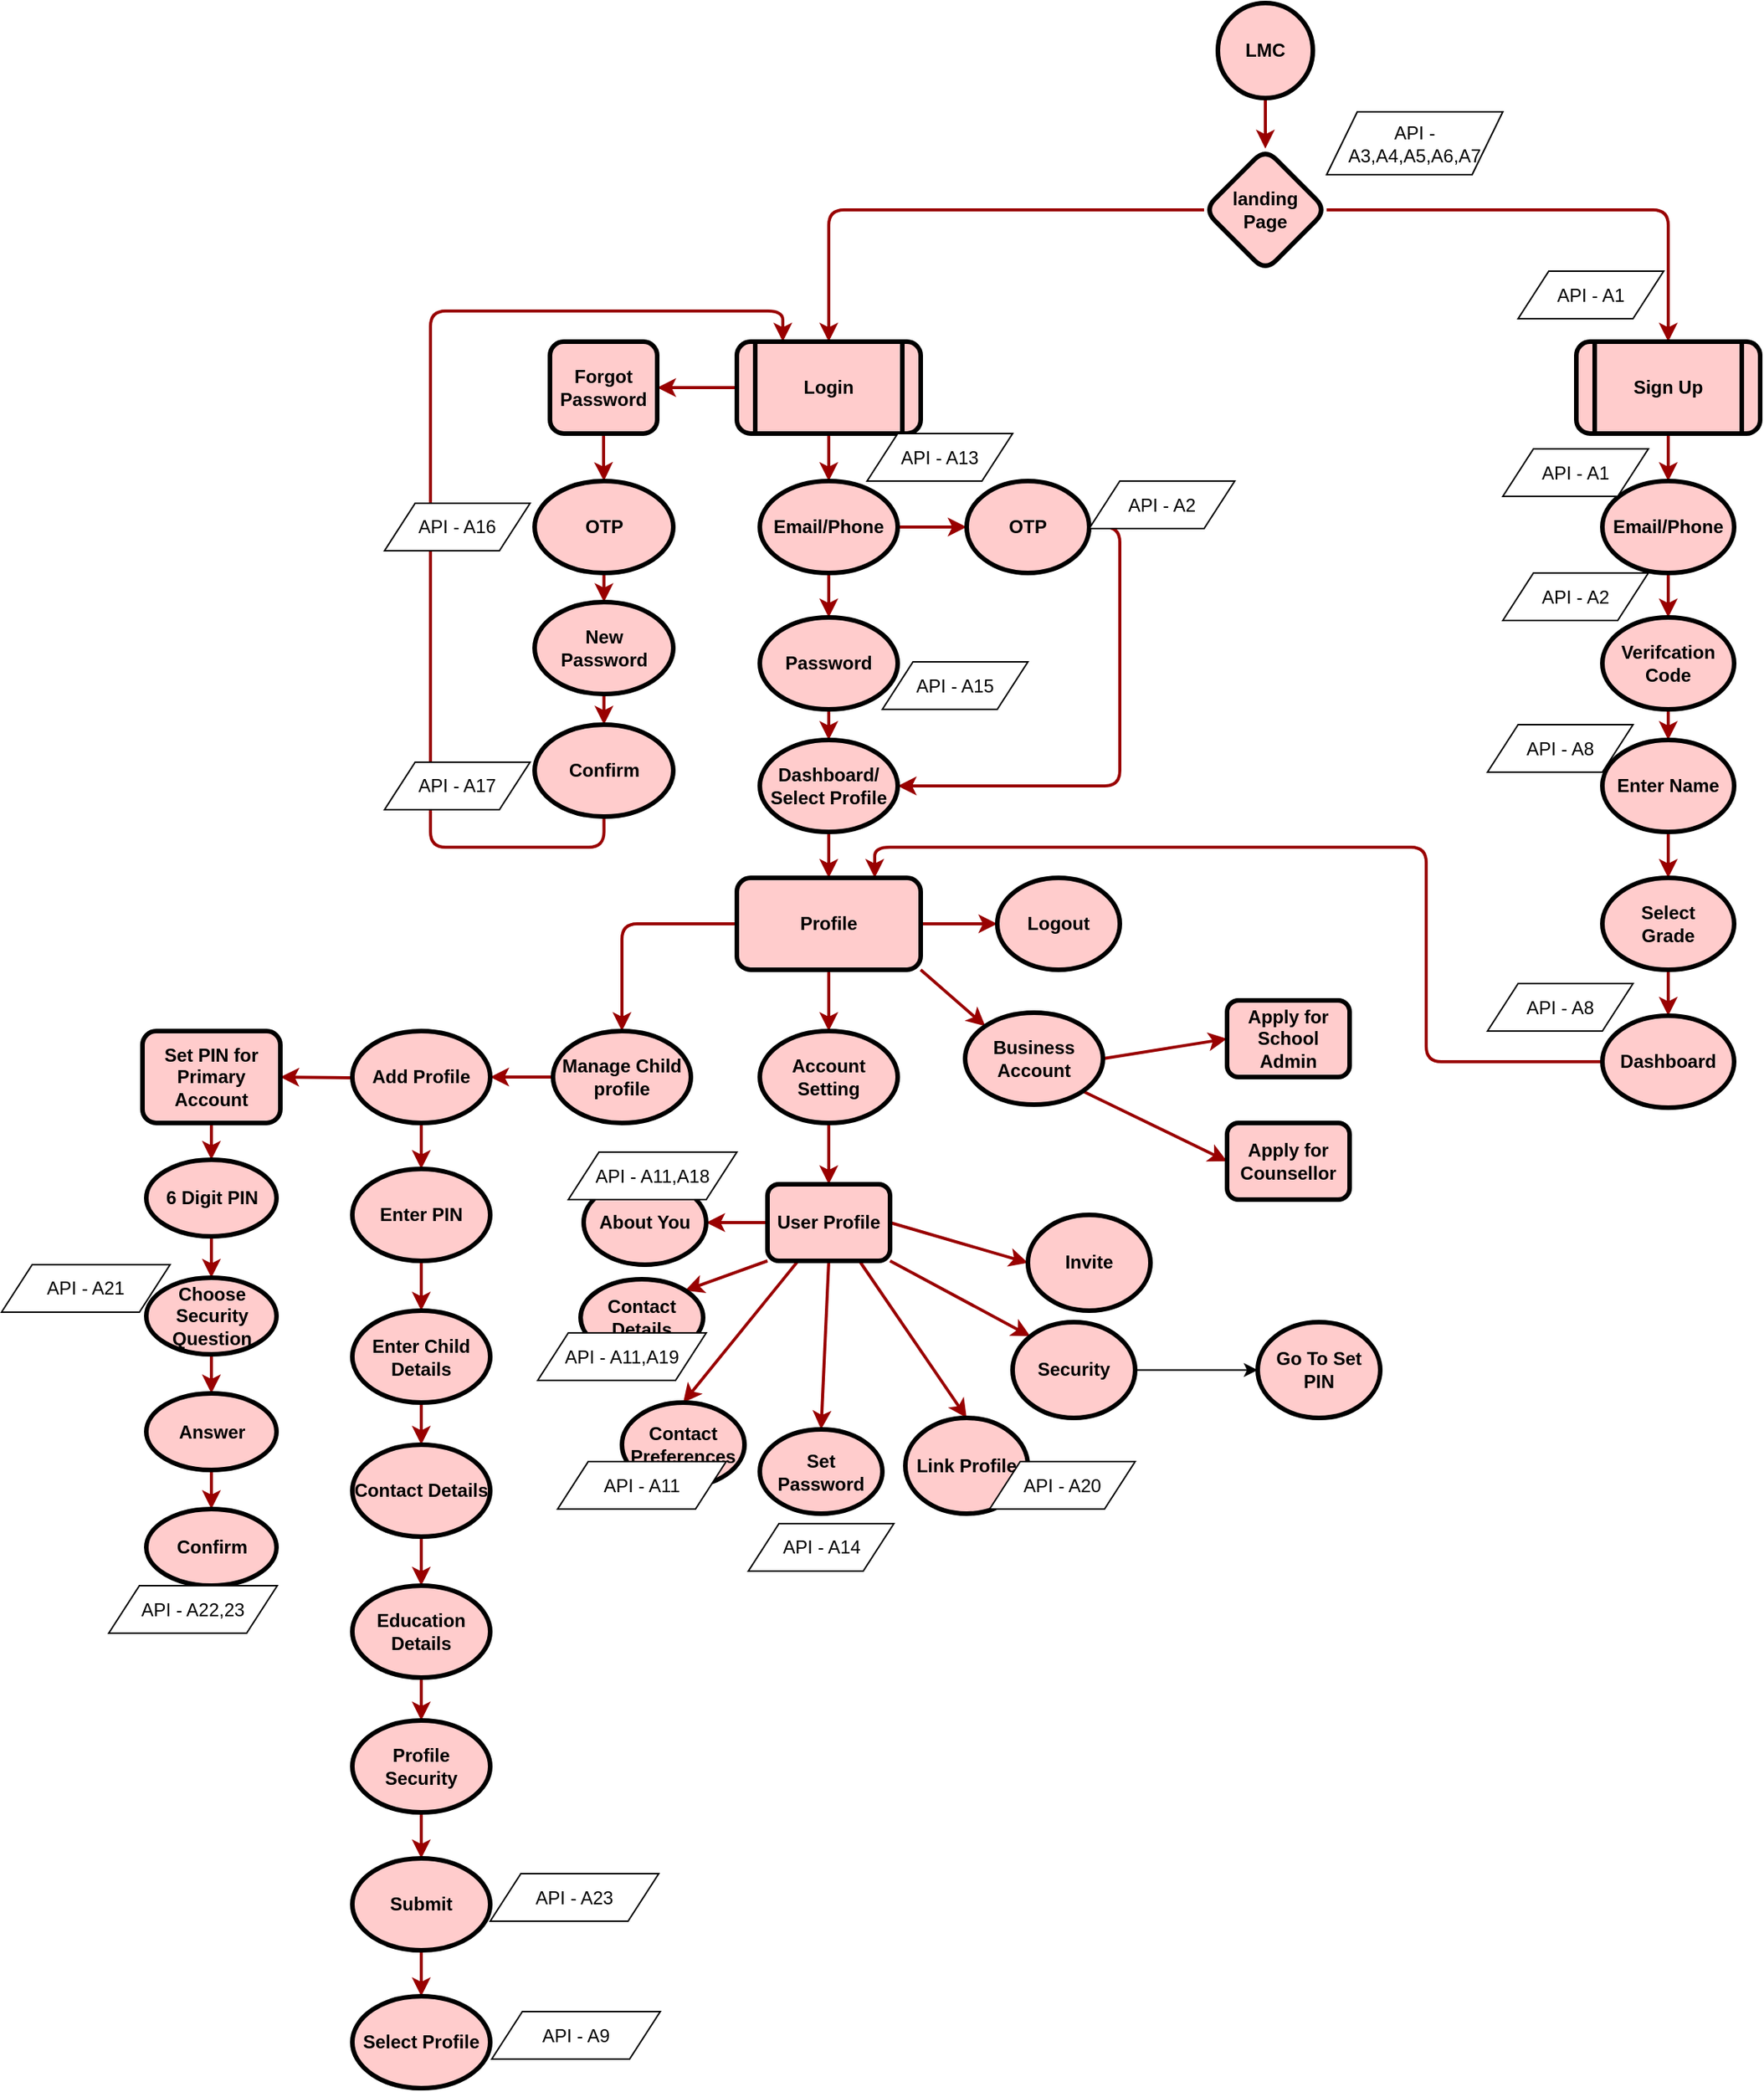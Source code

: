 <mxfile version="16.5.1" type="device" pages="6"><diagram id="N1GK6QZCJn-IUomS0IBl" name="Account"><mxGraphModel dx="1868" dy="741" grid="1" gridSize="10" guides="1" tooltips="1" connect="1" arrows="1" fold="1" page="1" pageScale="1" pageWidth="850" pageHeight="1100" math="0" shadow="0"><root><mxCell id="1TaL2coPVoz1bzVgeK3x-0"/><mxCell id="1TaL2coPVoz1bzVgeK3x-1" parent="1TaL2coPVoz1bzVgeK3x-0"/><mxCell id="AWbo8VVaib9KHk175M3I-13" value="" style="edgeStyle=orthogonalEdgeStyle;rounded=1;orthogonalLoop=1;jettySize=auto;html=1;strokeColor=#990000;strokeWidth=2;" parent="1TaL2coPVoz1bzVgeK3x-1" source="AWbo8VVaib9KHk175M3I-3" target="AWbo8VVaib9KHk175M3I-12" edge="1"><mxGeometry relative="1" as="geometry"/></mxCell><mxCell id="AWbo8VVaib9KHk175M3I-15" style="edgeStyle=orthogonalEdgeStyle;rounded=1;orthogonalLoop=1;jettySize=auto;html=1;exitX=1;exitY=0.5;exitDx=0;exitDy=0;entryX=0.5;entryY=0;entryDx=0;entryDy=0;strokeColor=#990000;strokeWidth=2;" parent="1TaL2coPVoz1bzVgeK3x-1" source="AWbo8VVaib9KHk175M3I-3" target="AWbo8VVaib9KHk175M3I-14" edge="1"><mxGeometry relative="1" as="geometry"/></mxCell><mxCell id="AWbo8VVaib9KHk175M3I-3" value="landing&lt;br&gt;Page" style="rhombus;whiteSpace=wrap;html=1;fillColor=#FFCCCC;fontStyle=1;strokeWidth=3;rounded=1;" parent="1TaL2coPVoz1bzVgeK3x-1" vertex="1"><mxGeometry x="465" y="124" width="80" height="80" as="geometry"/></mxCell><mxCell id="AWbo8VVaib9KHk175M3I-10" value="" style="edgeStyle=orthogonalEdgeStyle;rounded=1;orthogonalLoop=1;jettySize=auto;html=1;startArrow=none;strokeColor=#990000;strokeWidth=2;" parent="1TaL2coPVoz1bzVgeK3x-1" source="AWbo8VVaib9KHk175M3I-12" target="AWbo8VVaib9KHk175M3I-9" edge="1"><mxGeometry relative="1" as="geometry"><mxPoint x="310" y="290" as="sourcePoint"/></mxGeometry></mxCell><mxCell id="AWbo8VVaib9KHk175M3I-18" value="" style="edgeStyle=orthogonalEdgeStyle;rounded=1;orthogonalLoop=1;jettySize=auto;html=1;strokeColor=#990000;strokeWidth=2;" parent="1TaL2coPVoz1bzVgeK3x-1" source="AWbo8VVaib9KHk175M3I-9" target="AWbo8VVaib9KHk175M3I-17" edge="1"><mxGeometry relative="1" as="geometry"/></mxCell><mxCell id="AWbo8VVaib9KHk175M3I-20" value="" style="edgeStyle=orthogonalEdgeStyle;rounded=1;orthogonalLoop=1;jettySize=auto;html=1;strokeColor=#990000;strokeWidth=2;" parent="1TaL2coPVoz1bzVgeK3x-1" source="AWbo8VVaib9KHk175M3I-9" target="AWbo8VVaib9KHk175M3I-19" edge="1"><mxGeometry relative="1" as="geometry"/></mxCell><mxCell id="AWbo8VVaib9KHk175M3I-9" value="Email/Phone" style="ellipse;whiteSpace=wrap;html=1;fillColor=#FFCCCC;fontStyle=1;strokeWidth=3;" parent="1TaL2coPVoz1bzVgeK3x-1" vertex="1"><mxGeometry x="175" y="341" width="90" height="60" as="geometry"/></mxCell><mxCell id="AWbo8VVaib9KHk175M3I-33" value="" style="edgeStyle=orthogonalEdgeStyle;rounded=1;orthogonalLoop=1;jettySize=auto;html=1;strokeColor=#990000;strokeWidth=2;" parent="1TaL2coPVoz1bzVgeK3x-1" source="AWbo8VVaib9KHk175M3I-14" target="AWbo8VVaib9KHk175M3I-32" edge="1"><mxGeometry relative="1" as="geometry"/></mxCell><mxCell id="AWbo8VVaib9KHk175M3I-14" value="Sign Up" style="shape=process;whiteSpace=wrap;html=1;fillColor=#FFCCCC;fontStyle=1;strokeWidth=3;rounded=1;" parent="1TaL2coPVoz1bzVgeK3x-1" vertex="1"><mxGeometry x="708" y="250" width="120" height="60" as="geometry"/></mxCell><mxCell id="AWbo8VVaib9KHk175M3I-27" style="edgeStyle=orthogonalEdgeStyle;rounded=1;orthogonalLoop=1;jettySize=auto;html=1;exitX=0;exitY=0.5;exitDx=0;exitDy=0;entryX=1;entryY=0.5;entryDx=0;entryDy=0;strokeColor=#990000;strokeWidth=2;" parent="1TaL2coPVoz1bzVgeK3x-1" source="AWbo8VVaib9KHk175M3I-12" target="AWbo8VVaib9KHk175M3I-23" edge="1"><mxGeometry relative="1" as="geometry"/></mxCell><mxCell id="AWbo8VVaib9KHk175M3I-43" value="" style="edgeStyle=orthogonalEdgeStyle;rounded=1;orthogonalLoop=1;jettySize=auto;html=1;strokeColor=#990000;strokeWidth=2;" parent="1TaL2coPVoz1bzVgeK3x-1" source="AWbo8VVaib9KHk175M3I-17" target="AWbo8VVaib9KHk175M3I-42" edge="1"><mxGeometry relative="1" as="geometry"/></mxCell><mxCell id="AWbo8VVaib9KHk175M3I-17" value="Password" style="ellipse;whiteSpace=wrap;html=1;fillColor=#FFCCCC;fontStyle=1;strokeWidth=3;" parent="1TaL2coPVoz1bzVgeK3x-1" vertex="1"><mxGeometry x="175" y="430" width="90" height="60" as="geometry"/></mxCell><mxCell id="XTWTyZiIklI5876Q5vTf-1" style="edgeStyle=orthogonalEdgeStyle;rounded=1;orthogonalLoop=1;jettySize=auto;html=1;exitX=1;exitY=0.5;exitDx=0;exitDy=0;entryX=1;entryY=0.5;entryDx=0;entryDy=0;strokeColor=#990000;strokeWidth=2;" parent="1TaL2coPVoz1bzVgeK3x-1" source="AWbo8VVaib9KHk175M3I-19" target="AWbo8VVaib9KHk175M3I-42" edge="1"><mxGeometry relative="1" as="geometry"/></mxCell><mxCell id="AWbo8VVaib9KHk175M3I-19" value="OTP" style="ellipse;whiteSpace=wrap;html=1;fillColor=#FFCCCC;fontStyle=1;strokeWidth=3;" parent="1TaL2coPVoz1bzVgeK3x-1" vertex="1"><mxGeometry x="310" y="341" width="80" height="60" as="geometry"/></mxCell><mxCell id="AWbo8VVaib9KHk175M3I-26" value="" style="edgeStyle=orthogonalEdgeStyle;rounded=1;orthogonalLoop=1;jettySize=auto;html=1;strokeColor=#990000;strokeWidth=2;" parent="1TaL2coPVoz1bzVgeK3x-1" source="AWbo8VVaib9KHk175M3I-23" target="AWbo8VVaib9KHk175M3I-25" edge="1"><mxGeometry relative="1" as="geometry"/></mxCell><mxCell id="AWbo8VVaib9KHk175M3I-23" value="Forgot&lt;br&gt;Password" style="whiteSpace=wrap;html=1;fillColor=#FFCCCC;fontStyle=1;strokeWidth=3;rounded=1;" parent="1TaL2coPVoz1bzVgeK3x-1" vertex="1"><mxGeometry x="38" y="250" width="70" height="60" as="geometry"/></mxCell><mxCell id="AWbo8VVaib9KHk175M3I-29" value="" style="edgeStyle=orthogonalEdgeStyle;rounded=1;orthogonalLoop=1;jettySize=auto;html=1;strokeColor=#990000;strokeWidth=2;" parent="1TaL2coPVoz1bzVgeK3x-1" source="AWbo8VVaib9KHk175M3I-25" target="AWbo8VVaib9KHk175M3I-28" edge="1"><mxGeometry relative="1" as="geometry"/></mxCell><mxCell id="AWbo8VVaib9KHk175M3I-25" value="OTP" style="ellipse;whiteSpace=wrap;html=1;fillColor=#FFCCCC;fontStyle=1;strokeWidth=3;" parent="1TaL2coPVoz1bzVgeK3x-1" vertex="1"><mxGeometry x="28" y="341" width="90.5" height="60" as="geometry"/></mxCell><mxCell id="AWbo8VVaib9KHk175M3I-31" value="" style="edgeStyle=orthogonalEdgeStyle;rounded=1;orthogonalLoop=1;jettySize=auto;html=1;strokeColor=#990000;strokeWidth=2;" parent="1TaL2coPVoz1bzVgeK3x-1" source="AWbo8VVaib9KHk175M3I-28" target="AWbo8VVaib9KHk175M3I-30" edge="1"><mxGeometry relative="1" as="geometry"/></mxCell><mxCell id="AWbo8VVaib9KHk175M3I-28" value="New&lt;br&gt;Password" style="ellipse;whiteSpace=wrap;html=1;fillColor=#FFCCCC;fontStyle=1;strokeWidth=3;" parent="1TaL2coPVoz1bzVgeK3x-1" vertex="1"><mxGeometry x="28" y="420" width="90.5" height="60" as="geometry"/></mxCell><mxCell id="J1j6J6ZhplZDnUTVUpEy-30" style="edgeStyle=orthogonalEdgeStyle;rounded=1;orthogonalLoop=1;jettySize=auto;html=1;exitX=0.5;exitY=1;exitDx=0;exitDy=0;entryX=0.25;entryY=0;entryDx=0;entryDy=0;strokeColor=#990000;strokeWidth=2;" parent="1TaL2coPVoz1bzVgeK3x-1" source="AWbo8VVaib9KHk175M3I-30" target="AWbo8VVaib9KHk175M3I-12" edge="1"><mxGeometry relative="1" as="geometry"><Array as="points"><mxPoint x="73" y="580"/><mxPoint x="-40" y="580"/><mxPoint x="-40" y="230"/><mxPoint x="190" y="230"/></Array></mxGeometry></mxCell><mxCell id="AWbo8VVaib9KHk175M3I-30" value="Confirm" style="ellipse;whiteSpace=wrap;html=1;fillColor=#FFCCCC;fontStyle=1;strokeWidth=3;" parent="1TaL2coPVoz1bzVgeK3x-1" vertex="1"><mxGeometry x="28" y="500" width="90.5" height="60" as="geometry"/></mxCell><mxCell id="AWbo8VVaib9KHk175M3I-35" value="" style="edgeStyle=orthogonalEdgeStyle;rounded=1;orthogonalLoop=1;jettySize=auto;html=1;strokeColor=#990000;strokeWidth=2;" parent="1TaL2coPVoz1bzVgeK3x-1" source="AWbo8VVaib9KHk175M3I-32" target="AWbo8VVaib9KHk175M3I-34" edge="1"><mxGeometry relative="1" as="geometry"/></mxCell><mxCell id="AWbo8VVaib9KHk175M3I-32" value="Email/Phone" style="ellipse;whiteSpace=wrap;html=1;fillColor=#FFCCCC;fontStyle=1;strokeWidth=3;" parent="1TaL2coPVoz1bzVgeK3x-1" vertex="1"><mxGeometry x="725" y="341" width="86" height="60" as="geometry"/></mxCell><mxCell id="AWbo8VVaib9KHk175M3I-37" value="" style="edgeStyle=orthogonalEdgeStyle;rounded=1;orthogonalLoop=1;jettySize=auto;html=1;strokeColor=#990000;strokeWidth=2;" parent="1TaL2coPVoz1bzVgeK3x-1" source="AWbo8VVaib9KHk175M3I-34" target="AWbo8VVaib9KHk175M3I-36" edge="1"><mxGeometry relative="1" as="geometry"/></mxCell><mxCell id="AWbo8VVaib9KHk175M3I-34" value="Verifcation&lt;br&gt;Code" style="ellipse;whiteSpace=wrap;html=1;fillColor=#FFCCCC;fontStyle=1;strokeWidth=3;" parent="1TaL2coPVoz1bzVgeK3x-1" vertex="1"><mxGeometry x="725" y="430" width="86" height="60" as="geometry"/></mxCell><mxCell id="AWbo8VVaib9KHk175M3I-39" value="" style="edgeStyle=orthogonalEdgeStyle;rounded=1;orthogonalLoop=1;jettySize=auto;html=1;strokeColor=#990000;strokeWidth=2;" parent="1TaL2coPVoz1bzVgeK3x-1" source="AWbo8VVaib9KHk175M3I-36" target="AWbo8VVaib9KHk175M3I-38" edge="1"><mxGeometry relative="1" as="geometry"/></mxCell><mxCell id="AWbo8VVaib9KHk175M3I-36" value="Enter Name" style="ellipse;whiteSpace=wrap;html=1;fillColor=#FFCCCC;fontStyle=1;strokeWidth=3;" parent="1TaL2coPVoz1bzVgeK3x-1" vertex="1"><mxGeometry x="725" y="510" width="86" height="60" as="geometry"/></mxCell><mxCell id="AWbo8VVaib9KHk175M3I-41" value="" style="edgeStyle=orthogonalEdgeStyle;rounded=1;orthogonalLoop=1;jettySize=auto;html=1;strokeColor=#990000;strokeWidth=2;" parent="1TaL2coPVoz1bzVgeK3x-1" source="AWbo8VVaib9KHk175M3I-38" target="AWbo8VVaib9KHk175M3I-40" edge="1"><mxGeometry relative="1" as="geometry"/></mxCell><mxCell id="AWbo8VVaib9KHk175M3I-38" value="Select&lt;br&gt;Grade" style="ellipse;whiteSpace=wrap;html=1;fillColor=#FFCCCC;fontStyle=1;strokeWidth=3;" parent="1TaL2coPVoz1bzVgeK3x-1" vertex="1"><mxGeometry x="725" y="600" width="86" height="60" as="geometry"/></mxCell><mxCell id="esvtdQlf4PvE1pbIyhFX-0" style="edgeStyle=orthogonalEdgeStyle;rounded=1;orthogonalLoop=1;jettySize=auto;html=1;exitX=0;exitY=0.5;exitDx=0;exitDy=0;entryX=0.75;entryY=0;entryDx=0;entryDy=0;strokeColor=#990000;strokeWidth=2;" parent="1TaL2coPVoz1bzVgeK3x-1" source="AWbo8VVaib9KHk175M3I-40" target="AWbo8VVaib9KHk175M3I-48" edge="1"><mxGeometry relative="1" as="geometry"><Array as="points"><mxPoint x="610" y="720"/><mxPoint x="610" y="580"/><mxPoint x="250" y="580"/></Array></mxGeometry></mxCell><mxCell id="AWbo8VVaib9KHk175M3I-40" value="Dashboard" style="ellipse;whiteSpace=wrap;html=1;fillColor=#FFCCCC;fontStyle=1;strokeWidth=3;" parent="1TaL2coPVoz1bzVgeK3x-1" vertex="1"><mxGeometry x="725" y="690" width="86" height="60" as="geometry"/></mxCell><mxCell id="AWbo8VVaib9KHk175M3I-45" value="" style="edgeStyle=orthogonalEdgeStyle;rounded=1;orthogonalLoop=1;jettySize=auto;html=1;strokeColor=#990000;strokeWidth=2;" parent="1TaL2coPVoz1bzVgeK3x-1" source="AWbo8VVaib9KHk175M3I-42" edge="1"><mxGeometry relative="1" as="geometry"><mxPoint x="220" y="600" as="targetPoint"/></mxGeometry></mxCell><mxCell id="AWbo8VVaib9KHk175M3I-42" value="Dashboard/&lt;br&gt;Select Profile" style="ellipse;whiteSpace=wrap;html=1;fillColor=#FFCCCC;fontStyle=1;strokeWidth=3;" parent="1TaL2coPVoz1bzVgeK3x-1" vertex="1"><mxGeometry x="175" y="510" width="90" height="60" as="geometry"/></mxCell><mxCell id="AWbo8VVaib9KHk175M3I-51" value="" style="edgeStyle=orthogonalEdgeStyle;rounded=1;orthogonalLoop=1;jettySize=auto;html=1;strokeColor=#990000;strokeWidth=2;" parent="1TaL2coPVoz1bzVgeK3x-1" source="AWbo8VVaib9KHk175M3I-48" target="AWbo8VVaib9KHk175M3I-50" edge="1"><mxGeometry relative="1" as="geometry"/></mxCell><mxCell id="AWbo8VVaib9KHk175M3I-53" value="" style="edgeStyle=orthogonalEdgeStyle;rounded=1;orthogonalLoop=1;jettySize=auto;html=1;strokeColor=#990000;strokeWidth=2;" parent="1TaL2coPVoz1bzVgeK3x-1" source="AWbo8VVaib9KHk175M3I-48" target="AWbo8VVaib9KHk175M3I-52" edge="1"><mxGeometry relative="1" as="geometry"/></mxCell><mxCell id="AWbo8VVaib9KHk175M3I-55" value="" style="edgeStyle=orthogonalEdgeStyle;rounded=1;orthogonalLoop=1;jettySize=auto;html=1;strokeColor=#990000;strokeWidth=2;" parent="1TaL2coPVoz1bzVgeK3x-1" source="AWbo8VVaib9KHk175M3I-48" target="AWbo8VVaib9KHk175M3I-54" edge="1"><mxGeometry relative="1" as="geometry"/></mxCell><mxCell id="AWbo8VVaib9KHk175M3I-82" style="edgeStyle=none;rounded=1;orthogonalLoop=1;jettySize=auto;html=1;exitX=1;exitY=1;exitDx=0;exitDy=0;entryX=0;entryY=0;entryDx=0;entryDy=0;strokeColor=#990000;strokeWidth=2;" parent="1TaL2coPVoz1bzVgeK3x-1" source="AWbo8VVaib9KHk175M3I-48" target="AWbo8VVaib9KHk175M3I-81" edge="1"><mxGeometry relative="1" as="geometry"/></mxCell><mxCell id="AWbo8VVaib9KHk175M3I-48" value="Profile" style="whiteSpace=wrap;html=1;fillColor=#FFCCCC;fontStyle=1;strokeWidth=3;rounded=1;" parent="1TaL2coPVoz1bzVgeK3x-1" vertex="1"><mxGeometry x="160" y="600" width="120" height="60" as="geometry"/></mxCell><mxCell id="J1j6J6ZhplZDnUTVUpEy-1" value="" style="edgeStyle=orthogonalEdgeStyle;rounded=1;orthogonalLoop=1;jettySize=auto;html=1;strokeColor=#990000;strokeWidth=2;" parent="1TaL2coPVoz1bzVgeK3x-1" source="AWbo8VVaib9KHk175M3I-50" target="J1j6J6ZhplZDnUTVUpEy-0" edge="1"><mxGeometry relative="1" as="geometry"/></mxCell><mxCell id="AWbo8VVaib9KHk175M3I-50" value="Manage Child profile" style="ellipse;whiteSpace=wrap;html=1;fillColor=#FFCCCC;fontStyle=1;strokeWidth=3;" parent="1TaL2coPVoz1bzVgeK3x-1" vertex="1"><mxGeometry x="40" y="700" width="90" height="60" as="geometry"/></mxCell><mxCell id="AWbo8VVaib9KHk175M3I-59" value="" style="edgeStyle=orthogonalEdgeStyle;rounded=1;orthogonalLoop=1;jettySize=auto;html=1;strokeColor=#990000;strokeWidth=2;" parent="1TaL2coPVoz1bzVgeK3x-1" source="AWbo8VVaib9KHk175M3I-52" target="AWbo8VVaib9KHk175M3I-58" edge="1"><mxGeometry relative="1" as="geometry"/></mxCell><mxCell id="AWbo8VVaib9KHk175M3I-52" value="Account Setting" style="ellipse;whiteSpace=wrap;html=1;fillColor=#FFCCCC;fontStyle=1;strokeWidth=3;" parent="1TaL2coPVoz1bzVgeK3x-1" vertex="1"><mxGeometry x="175" y="700" width="90" height="60" as="geometry"/></mxCell><mxCell id="AWbo8VVaib9KHk175M3I-54" value="Logout" style="ellipse;whiteSpace=wrap;html=1;fillColor=#FFCCCC;fontStyle=1;strokeWidth=3;" parent="1TaL2coPVoz1bzVgeK3x-1" vertex="1"><mxGeometry x="330" y="600" width="80" height="60" as="geometry"/></mxCell><mxCell id="AWbo8VVaib9KHk175M3I-61" value="" style="edgeStyle=orthogonalEdgeStyle;rounded=1;orthogonalLoop=1;jettySize=auto;html=1;strokeColor=#990000;strokeWidth=2;" parent="1TaL2coPVoz1bzVgeK3x-1" source="AWbo8VVaib9KHk175M3I-58" target="AWbo8VVaib9KHk175M3I-60" edge="1"><mxGeometry relative="1" as="geometry"/></mxCell><mxCell id="AWbo8VVaib9KHk175M3I-69" style="edgeStyle=none;rounded=1;orthogonalLoop=1;jettySize=auto;html=1;exitX=0;exitY=1;exitDx=0;exitDy=0;entryX=1;entryY=0;entryDx=0;entryDy=0;strokeColor=#990000;strokeWidth=2;" parent="1TaL2coPVoz1bzVgeK3x-1" source="AWbo8VVaib9KHk175M3I-58" target="AWbo8VVaib9KHk175M3I-67" edge="1"><mxGeometry relative="1" as="geometry"/></mxCell><mxCell id="AWbo8VVaib9KHk175M3I-73" style="edgeStyle=none;rounded=1;orthogonalLoop=1;jettySize=auto;html=1;exitX=0.25;exitY=1;exitDx=0;exitDy=0;entryX=0.5;entryY=0;entryDx=0;entryDy=0;strokeColor=#990000;strokeWidth=2;" parent="1TaL2coPVoz1bzVgeK3x-1" source="AWbo8VVaib9KHk175M3I-58" target="AWbo8VVaib9KHk175M3I-62" edge="1"><mxGeometry relative="1" as="geometry"/></mxCell><mxCell id="AWbo8VVaib9KHk175M3I-74" style="edgeStyle=none;rounded=1;orthogonalLoop=1;jettySize=auto;html=1;exitX=0.5;exitY=1;exitDx=0;exitDy=0;entryX=0.5;entryY=0;entryDx=0;entryDy=0;strokeColor=#990000;strokeWidth=2;" parent="1TaL2coPVoz1bzVgeK3x-1" source="AWbo8VVaib9KHk175M3I-58" target="AWbo8VVaib9KHk175M3I-70" edge="1"><mxGeometry relative="1" as="geometry"/></mxCell><mxCell id="AWbo8VVaib9KHk175M3I-75" style="edgeStyle=none;rounded=1;orthogonalLoop=1;jettySize=auto;html=1;exitX=0.75;exitY=1;exitDx=0;exitDy=0;entryX=0.5;entryY=0;entryDx=0;entryDy=0;strokeColor=#990000;strokeWidth=2;" parent="1TaL2coPVoz1bzVgeK3x-1" source="AWbo8VVaib9KHk175M3I-58" target="AWbo8VVaib9KHk175M3I-65" edge="1"><mxGeometry relative="1" as="geometry"/></mxCell><mxCell id="AWbo8VVaib9KHk175M3I-79" style="edgeStyle=none;rounded=1;orthogonalLoop=1;jettySize=auto;html=1;exitX=1;exitY=1;exitDx=0;exitDy=0;entryX=0;entryY=0;entryDx=0;entryDy=0;strokeColor=#990000;strokeWidth=2;" parent="1TaL2coPVoz1bzVgeK3x-1" source="AWbo8VVaib9KHk175M3I-58" target="AWbo8VVaib9KHk175M3I-76" edge="1"><mxGeometry relative="1" as="geometry"/></mxCell><mxCell id="AWbo8VVaib9KHk175M3I-80" style="edgeStyle=none;rounded=1;orthogonalLoop=1;jettySize=auto;html=1;exitX=1;exitY=0.5;exitDx=0;exitDy=0;entryX=0;entryY=0.5;entryDx=0;entryDy=0;strokeColor=#990000;strokeWidth=2;" parent="1TaL2coPVoz1bzVgeK3x-1" source="AWbo8VVaib9KHk175M3I-58" target="AWbo8VVaib9KHk175M3I-77" edge="1"><mxGeometry relative="1" as="geometry"/></mxCell><mxCell id="AWbo8VVaib9KHk175M3I-58" value="User Profile" style="whiteSpace=wrap;html=1;fillColor=#FFCCCC;fontStyle=1;strokeWidth=3;rounded=1;" parent="1TaL2coPVoz1bzVgeK3x-1" vertex="1"><mxGeometry x="180" y="800" width="80" height="50" as="geometry"/></mxCell><mxCell id="AWbo8VVaib9KHk175M3I-60" value="About You" style="ellipse;whiteSpace=wrap;html=1;fillColor=#FFCCCC;fontStyle=1;strokeWidth=3;" parent="1TaL2coPVoz1bzVgeK3x-1" vertex="1"><mxGeometry x="60" y="797.5" width="80" height="55" as="geometry"/></mxCell><mxCell id="AWbo8VVaib9KHk175M3I-62" value="Contact Preferences" style="ellipse;whiteSpace=wrap;html=1;fillColor=#FFCCCC;fontStyle=1;strokeWidth=3;" parent="1TaL2coPVoz1bzVgeK3x-1" vertex="1"><mxGeometry x="85" y="942.5" width="80" height="55" as="geometry"/></mxCell><mxCell id="AWbo8VVaib9KHk175M3I-65" value="Link Profile" style="ellipse;whiteSpace=wrap;html=1;fillColor=#FFCCCC;fontStyle=1;strokeWidth=3;" parent="1TaL2coPVoz1bzVgeK3x-1" vertex="1"><mxGeometry x="270" y="952.5" width="80" height="62.5" as="geometry"/></mxCell><mxCell id="AWbo8VVaib9KHk175M3I-67" value="&lt;span&gt;Contact Details&lt;/span&gt;" style="ellipse;whiteSpace=wrap;html=1;fillColor=#FFCCCC;fontStyle=1;strokeWidth=3;" parent="1TaL2coPVoz1bzVgeK3x-1" vertex="1"><mxGeometry x="58" y="862" width="80" height="50" as="geometry"/></mxCell><mxCell id="AWbo8VVaib9KHk175M3I-70" value="Set Password" style="ellipse;whiteSpace=wrap;html=1;fillColor=#FFCCCC;fontStyle=1;strokeWidth=3;" parent="1TaL2coPVoz1bzVgeK3x-1" vertex="1"><mxGeometry x="175" y="960" width="80" height="55" as="geometry"/></mxCell><mxCell id="NOKJk6D_9CAG4xLa2U1m-9" value="" style="edgeStyle=orthogonalEdgeStyle;rounded=0;orthogonalLoop=1;jettySize=auto;html=1;" edge="1" parent="1TaL2coPVoz1bzVgeK3x-1" source="AWbo8VVaib9KHk175M3I-76" target="NOKJk6D_9CAG4xLa2U1m-8"><mxGeometry relative="1" as="geometry"/></mxCell><mxCell id="AWbo8VVaib9KHk175M3I-76" value="Security" style="ellipse;whiteSpace=wrap;html=1;fillColor=#FFCCCC;fontStyle=1;strokeWidth=3;" parent="1TaL2coPVoz1bzVgeK3x-1" vertex="1"><mxGeometry x="340" y="890" width="80" height="62.5" as="geometry"/></mxCell><mxCell id="AWbo8VVaib9KHk175M3I-77" value="Invite" style="ellipse;whiteSpace=wrap;html=1;fillColor=#FFCCCC;fontStyle=1;strokeWidth=3;" parent="1TaL2coPVoz1bzVgeK3x-1" vertex="1"><mxGeometry x="350" y="820" width="80" height="62.5" as="geometry"/></mxCell><mxCell id="AWbo8VVaib9KHk175M3I-85" style="edgeStyle=none;rounded=1;orthogonalLoop=1;jettySize=auto;html=1;exitX=1;exitY=0.5;exitDx=0;exitDy=0;entryX=0;entryY=0.5;entryDx=0;entryDy=0;strokeColor=#990000;strokeWidth=2;" parent="1TaL2coPVoz1bzVgeK3x-1" source="AWbo8VVaib9KHk175M3I-81" target="AWbo8VVaib9KHk175M3I-83" edge="1"><mxGeometry relative="1" as="geometry"/></mxCell><mxCell id="AWbo8VVaib9KHk175M3I-86" style="edgeStyle=none;rounded=1;orthogonalLoop=1;jettySize=auto;html=1;exitX=1;exitY=1;exitDx=0;exitDy=0;entryX=0;entryY=0.5;entryDx=0;entryDy=0;strokeColor=#990000;strokeWidth=2;" parent="1TaL2coPVoz1bzVgeK3x-1" source="AWbo8VVaib9KHk175M3I-81" target="AWbo8VVaib9KHk175M3I-84" edge="1"><mxGeometry relative="1" as="geometry"/></mxCell><mxCell id="AWbo8VVaib9KHk175M3I-81" value="Business Account" style="ellipse;whiteSpace=wrap;html=1;fillColor=#FFCCCC;fontStyle=1;strokeWidth=3;" parent="1TaL2coPVoz1bzVgeK3x-1" vertex="1"><mxGeometry x="309" y="688" width="90" height="60" as="geometry"/></mxCell><mxCell id="AWbo8VVaib9KHk175M3I-83" value="Apply for School Admin" style="whiteSpace=wrap;html=1;fillColor=#FFCCCC;fontStyle=1;strokeWidth=3;rounded=1;" parent="1TaL2coPVoz1bzVgeK3x-1" vertex="1"><mxGeometry x="480" y="680" width="80" height="50" as="geometry"/></mxCell><mxCell id="AWbo8VVaib9KHk175M3I-84" value="Apply for Counsellor" style="whiteSpace=wrap;html=1;fillColor=#FFCCCC;fontStyle=1;strokeWidth=3;rounded=1;" parent="1TaL2coPVoz1bzVgeK3x-1" vertex="1"><mxGeometry x="480" y="760" width="80" height="50" as="geometry"/></mxCell><mxCell id="J1j6J6ZhplZDnUTVUpEy-6" style="edgeStyle=orthogonalEdgeStyle;rounded=1;orthogonalLoop=1;jettySize=auto;html=1;exitX=0;exitY=0.5;exitDx=0;exitDy=0;entryX=1;entryY=0.5;entryDx=0;entryDy=0;strokeColor=#990000;strokeWidth=2;" parent="1TaL2coPVoz1bzVgeK3x-1" target="J1j6J6ZhplZDnUTVUpEy-4" edge="1"><mxGeometry relative="1" as="geometry"><mxPoint x="-48" y="730" as="sourcePoint"/></mxGeometry></mxCell><mxCell id="J1j6J6ZhplZDnUTVUpEy-16" value="" style="edgeStyle=orthogonalEdgeStyle;rounded=1;orthogonalLoop=1;jettySize=auto;html=1;strokeColor=#990000;strokeWidth=2;" parent="1TaL2coPVoz1bzVgeK3x-1" source="J1j6J6ZhplZDnUTVUpEy-0" target="J1j6J6ZhplZDnUTVUpEy-15" edge="1"><mxGeometry relative="1" as="geometry"/></mxCell><mxCell id="J1j6J6ZhplZDnUTVUpEy-0" value="Add Profile" style="ellipse;whiteSpace=wrap;html=1;fillColor=#FFCCCC;fontStyle=1;strokeWidth=3;" parent="1TaL2coPVoz1bzVgeK3x-1" vertex="1"><mxGeometry x="-91" y="700" width="90" height="60" as="geometry"/></mxCell><mxCell id="J1j6J6ZhplZDnUTVUpEy-8" value="" style="edgeStyle=orthogonalEdgeStyle;rounded=1;orthogonalLoop=1;jettySize=auto;html=1;strokeColor=#990000;strokeWidth=2;" parent="1TaL2coPVoz1bzVgeK3x-1" source="J1j6J6ZhplZDnUTVUpEy-4" target="J1j6J6ZhplZDnUTVUpEy-7" edge="1"><mxGeometry relative="1" as="geometry"/></mxCell><mxCell id="J1j6J6ZhplZDnUTVUpEy-4" value="Set PIN for Primary Account" style="whiteSpace=wrap;html=1;fillColor=#FFCCCC;fontStyle=1;strokeWidth=3;rounded=1;" parent="1TaL2coPVoz1bzVgeK3x-1" vertex="1"><mxGeometry x="-228" y="700" width="90" height="60" as="geometry"/></mxCell><mxCell id="J1j6J6ZhplZDnUTVUpEy-10" value="" style="edgeStyle=orthogonalEdgeStyle;rounded=1;orthogonalLoop=1;jettySize=auto;html=1;strokeColor=#990000;strokeWidth=2;" parent="1TaL2coPVoz1bzVgeK3x-1" source="J1j6J6ZhplZDnUTVUpEy-7" target="J1j6J6ZhplZDnUTVUpEy-9" edge="1"><mxGeometry relative="1" as="geometry"/></mxCell><mxCell id="J1j6J6ZhplZDnUTVUpEy-7" value="6 Digit PIN" style="ellipse;whiteSpace=wrap;html=1;fillColor=#FFCCCC;fontStyle=1;strokeWidth=3;rounded=1;" parent="1TaL2coPVoz1bzVgeK3x-1" vertex="1"><mxGeometry x="-225.5" y="784" width="85" height="50" as="geometry"/></mxCell><mxCell id="J1j6J6ZhplZDnUTVUpEy-12" value="" style="edgeStyle=orthogonalEdgeStyle;rounded=1;orthogonalLoop=1;jettySize=auto;html=1;strokeColor=#990000;strokeWidth=2;" parent="1TaL2coPVoz1bzVgeK3x-1" source="J1j6J6ZhplZDnUTVUpEy-9" target="J1j6J6ZhplZDnUTVUpEy-11" edge="1"><mxGeometry relative="1" as="geometry"/></mxCell><mxCell id="J1j6J6ZhplZDnUTVUpEy-9" value="Choose Security Question" style="ellipse;whiteSpace=wrap;html=1;fillColor=#FFCCCC;fontStyle=1;strokeWidth=3;rounded=1;" parent="1TaL2coPVoz1bzVgeK3x-1" vertex="1"><mxGeometry x="-225.5" y="861" width="85" height="50" as="geometry"/></mxCell><mxCell id="J1j6J6ZhplZDnUTVUpEy-14" value="" style="edgeStyle=orthogonalEdgeStyle;rounded=1;orthogonalLoop=1;jettySize=auto;html=1;strokeColor=#990000;strokeWidth=2;" parent="1TaL2coPVoz1bzVgeK3x-1" source="J1j6J6ZhplZDnUTVUpEy-11" target="J1j6J6ZhplZDnUTVUpEy-13" edge="1"><mxGeometry relative="1" as="geometry"/></mxCell><mxCell id="J1j6J6ZhplZDnUTVUpEy-11" value="Answer" style="ellipse;whiteSpace=wrap;html=1;fillColor=#FFCCCC;fontStyle=1;strokeWidth=3;rounded=1;" parent="1TaL2coPVoz1bzVgeK3x-1" vertex="1"><mxGeometry x="-225.5" y="936.5" width="85" height="50" as="geometry"/></mxCell><mxCell id="J1j6J6ZhplZDnUTVUpEy-13" value="Confirm" style="ellipse;whiteSpace=wrap;html=1;fillColor=#FFCCCC;fontStyle=1;strokeWidth=3;rounded=1;" parent="1TaL2coPVoz1bzVgeK3x-1" vertex="1"><mxGeometry x="-225.5" y="1012" width="85" height="50" as="geometry"/></mxCell><mxCell id="J1j6J6ZhplZDnUTVUpEy-18" value="" style="edgeStyle=orthogonalEdgeStyle;rounded=1;orthogonalLoop=1;jettySize=auto;html=1;strokeColor=#990000;strokeWidth=2;" parent="1TaL2coPVoz1bzVgeK3x-1" source="J1j6J6ZhplZDnUTVUpEy-15" target="J1j6J6ZhplZDnUTVUpEy-17" edge="1"><mxGeometry relative="1" as="geometry"/></mxCell><mxCell id="J1j6J6ZhplZDnUTVUpEy-15" value="Enter PIN" style="ellipse;whiteSpace=wrap;html=1;fillColor=#FFCCCC;fontStyle=1;strokeWidth=3;" parent="1TaL2coPVoz1bzVgeK3x-1" vertex="1"><mxGeometry x="-91" y="790" width="90" height="60" as="geometry"/></mxCell><mxCell id="J1j6J6ZhplZDnUTVUpEy-20" value="" style="edgeStyle=orthogonalEdgeStyle;rounded=1;orthogonalLoop=1;jettySize=auto;html=1;strokeColor=#990000;strokeWidth=2;" parent="1TaL2coPVoz1bzVgeK3x-1" source="J1j6J6ZhplZDnUTVUpEy-17" target="J1j6J6ZhplZDnUTVUpEy-19" edge="1"><mxGeometry relative="1" as="geometry"/></mxCell><mxCell id="J1j6J6ZhplZDnUTVUpEy-17" value="Enter Child Details" style="ellipse;whiteSpace=wrap;html=1;fillColor=#FFCCCC;fontStyle=1;strokeWidth=3;" parent="1TaL2coPVoz1bzVgeK3x-1" vertex="1"><mxGeometry x="-91" y="882.5" width="90" height="60" as="geometry"/></mxCell><mxCell id="J1j6J6ZhplZDnUTVUpEy-22" value="" style="edgeStyle=orthogonalEdgeStyle;rounded=1;orthogonalLoop=1;jettySize=auto;html=1;strokeColor=#990000;strokeWidth=2;" parent="1TaL2coPVoz1bzVgeK3x-1" source="J1j6J6ZhplZDnUTVUpEy-19" target="J1j6J6ZhplZDnUTVUpEy-21" edge="1"><mxGeometry relative="1" as="geometry"/></mxCell><mxCell id="J1j6J6ZhplZDnUTVUpEy-19" value="Contact Details" style="ellipse;whiteSpace=wrap;html=1;fillColor=#FFCCCC;fontStyle=1;strokeWidth=3;" parent="1TaL2coPVoz1bzVgeK3x-1" vertex="1"><mxGeometry x="-91" y="970" width="90" height="60" as="geometry"/></mxCell><mxCell id="J1j6J6ZhplZDnUTVUpEy-24" value="" style="edgeStyle=orthogonalEdgeStyle;rounded=1;orthogonalLoop=1;jettySize=auto;html=1;strokeColor=#990000;strokeWidth=2;" parent="1TaL2coPVoz1bzVgeK3x-1" source="J1j6J6ZhplZDnUTVUpEy-21" target="J1j6J6ZhplZDnUTVUpEy-23" edge="1"><mxGeometry relative="1" as="geometry"/></mxCell><mxCell id="J1j6J6ZhplZDnUTVUpEy-21" value="Education Details" style="ellipse;whiteSpace=wrap;html=1;fillColor=#FFCCCC;fontStyle=1;strokeWidth=3;" parent="1TaL2coPVoz1bzVgeK3x-1" vertex="1"><mxGeometry x="-91" y="1062" width="90" height="60" as="geometry"/></mxCell><mxCell id="J1j6J6ZhplZDnUTVUpEy-26" value="" style="edgeStyle=orthogonalEdgeStyle;rounded=1;orthogonalLoop=1;jettySize=auto;html=1;strokeColor=#990000;strokeWidth=2;" parent="1TaL2coPVoz1bzVgeK3x-1" source="J1j6J6ZhplZDnUTVUpEy-23" target="J1j6J6ZhplZDnUTVUpEy-25" edge="1"><mxGeometry relative="1" as="geometry"/></mxCell><mxCell id="J1j6J6ZhplZDnUTVUpEy-23" value="Profile Security" style="ellipse;whiteSpace=wrap;html=1;fillColor=#FFCCCC;fontStyle=1;strokeWidth=3;" parent="1TaL2coPVoz1bzVgeK3x-1" vertex="1"><mxGeometry x="-91" y="1150" width="90" height="60" as="geometry"/></mxCell><mxCell id="J1j6J6ZhplZDnUTVUpEy-28" value="" style="edgeStyle=orthogonalEdgeStyle;rounded=1;orthogonalLoop=1;jettySize=auto;html=1;strokeColor=#990000;strokeWidth=2;" parent="1TaL2coPVoz1bzVgeK3x-1" source="J1j6J6ZhplZDnUTVUpEy-25" target="J1j6J6ZhplZDnUTVUpEy-27" edge="1"><mxGeometry relative="1" as="geometry"/></mxCell><mxCell id="J1j6J6ZhplZDnUTVUpEy-25" value="Submit" style="ellipse;whiteSpace=wrap;html=1;fillColor=#FFCCCC;fontStyle=1;strokeWidth=3;" parent="1TaL2coPVoz1bzVgeK3x-1" vertex="1"><mxGeometry x="-91" y="1240" width="90" height="60" as="geometry"/></mxCell><mxCell id="J1j6J6ZhplZDnUTVUpEy-27" value="Select Profile" style="ellipse;whiteSpace=wrap;html=1;fillColor=#FFCCCC;fontStyle=1;strokeWidth=3;" parent="1TaL2coPVoz1bzVgeK3x-1" vertex="1"><mxGeometry x="-91" y="1330" width="90" height="60" as="geometry"/></mxCell><mxCell id="YVEBwv5ZEcbYxWLQLQdy-2" style="edgeStyle=orthogonalEdgeStyle;rounded=1;orthogonalLoop=1;jettySize=auto;html=1;exitX=0.5;exitY=1;exitDx=0;exitDy=0;entryX=0.5;entryY=0;entryDx=0;entryDy=0;strokeColor=#990000;strokeWidth=2;" parent="1TaL2coPVoz1bzVgeK3x-1" source="YVEBwv5ZEcbYxWLQLQdy-0" target="AWbo8VVaib9KHk175M3I-3" edge="1"><mxGeometry relative="1" as="geometry"/></mxCell><mxCell id="YVEBwv5ZEcbYxWLQLQdy-0" value="LMC" style="ellipse;whiteSpace=wrap;html=1;aspect=fixed;rounded=1;strokeWidth=3;fillColor=#FFCCCC;fontStyle=1" parent="1TaL2coPVoz1bzVgeK3x-1" vertex="1"><mxGeometry x="474" y="29" width="62" height="62" as="geometry"/></mxCell><mxCell id="AWbo8VVaib9KHk175M3I-12" value="Login" style="shape=process;whiteSpace=wrap;html=1;fillColor=#FFCCCC;fontStyle=1;strokeWidth=3;rounded=1;perimeter=rectanglePerimeter;" parent="1TaL2coPVoz1bzVgeK3x-1" vertex="1"><mxGeometry x="160" y="250" width="120" height="60" as="geometry"/></mxCell><mxCell id="MMREmuGXNCaLvjYEW8-Q-0" value="API - A1" style="shape=parallelogram;perimeter=parallelogramPerimeter;whiteSpace=wrap;html=1;fixedSize=1;" vertex="1" parent="1TaL2coPVoz1bzVgeK3x-1"><mxGeometry x="670" y="204" width="95" height="31" as="geometry"/></mxCell><mxCell id="MMREmuGXNCaLvjYEW8-Q-1" value="API - A1" style="shape=parallelogram;perimeter=parallelogramPerimeter;whiteSpace=wrap;html=1;fixedSize=1;" vertex="1" parent="1TaL2coPVoz1bzVgeK3x-1"><mxGeometry x="660" y="320" width="95" height="31" as="geometry"/></mxCell><mxCell id="MMREmuGXNCaLvjYEW8-Q-2" value="API - A2" style="shape=parallelogram;perimeter=parallelogramPerimeter;whiteSpace=wrap;html=1;fixedSize=1;" vertex="1" parent="1TaL2coPVoz1bzVgeK3x-1"><mxGeometry x="660" y="401" width="95" height="31" as="geometry"/></mxCell><mxCell id="MMREmuGXNCaLvjYEW8-Q-3" value="API - A8" style="shape=parallelogram;perimeter=parallelogramPerimeter;whiteSpace=wrap;html=1;fixedSize=1;" vertex="1" parent="1TaL2coPVoz1bzVgeK3x-1"><mxGeometry x="650" y="500" width="95" height="31" as="geometry"/></mxCell><mxCell id="MMREmuGXNCaLvjYEW8-Q-4" value="API - A8" style="shape=parallelogram;perimeter=parallelogramPerimeter;whiteSpace=wrap;html=1;fixedSize=1;" vertex="1" parent="1TaL2coPVoz1bzVgeK3x-1"><mxGeometry x="650" y="669" width="95" height="31" as="geometry"/></mxCell><mxCell id="MMREmuGXNCaLvjYEW8-Q-5" value="API - A3,A4,A5,A6,A7" style="shape=parallelogram;perimeter=parallelogramPerimeter;whiteSpace=wrap;html=1;fixedSize=1;" vertex="1" parent="1TaL2coPVoz1bzVgeK3x-1"><mxGeometry x="545" y="100" width="115" height="41" as="geometry"/></mxCell><mxCell id="MMREmuGXNCaLvjYEW8-Q-6" value="API - A2" style="shape=parallelogram;perimeter=parallelogramPerimeter;whiteSpace=wrap;html=1;fixedSize=1;" vertex="1" parent="1TaL2coPVoz1bzVgeK3x-1"><mxGeometry x="390" y="341" width="95" height="31" as="geometry"/></mxCell><mxCell id="MMREmuGXNCaLvjYEW8-Q-8" value="API - A13" style="shape=parallelogram;perimeter=parallelogramPerimeter;whiteSpace=wrap;html=1;fixedSize=1;" vertex="1" parent="1TaL2coPVoz1bzVgeK3x-1"><mxGeometry x="245" y="310" width="95" height="31" as="geometry"/></mxCell><mxCell id="MMREmuGXNCaLvjYEW8-Q-9" value="API - A14" style="shape=parallelogram;perimeter=parallelogramPerimeter;whiteSpace=wrap;html=1;fixedSize=1;" vertex="1" parent="1TaL2coPVoz1bzVgeK3x-1"><mxGeometry x="167.5" y="1021.5" width="95" height="31" as="geometry"/></mxCell><mxCell id="MMREmuGXNCaLvjYEW8-Q-10" value="API - A15" style="shape=parallelogram;perimeter=parallelogramPerimeter;whiteSpace=wrap;html=1;fixedSize=1;" vertex="1" parent="1TaL2coPVoz1bzVgeK3x-1"><mxGeometry x="255" y="459" width="95" height="31" as="geometry"/></mxCell><mxCell id="NOKJk6D_9CAG4xLa2U1m-0" value="API - A16" style="shape=parallelogram;perimeter=parallelogramPerimeter;whiteSpace=wrap;html=1;fixedSize=1;" vertex="1" parent="1TaL2coPVoz1bzVgeK3x-1"><mxGeometry x="-70" y="355.5" width="95" height="31" as="geometry"/></mxCell><mxCell id="NOKJk6D_9CAG4xLa2U1m-1" value="API - A17" style="shape=parallelogram;perimeter=parallelogramPerimeter;whiteSpace=wrap;html=1;fixedSize=1;" vertex="1" parent="1TaL2coPVoz1bzVgeK3x-1"><mxGeometry x="-70" y="524.5" width="95" height="31" as="geometry"/></mxCell><mxCell id="NOKJk6D_9CAG4xLa2U1m-2" value="API - A11,A18" style="shape=parallelogram;perimeter=parallelogramPerimeter;whiteSpace=wrap;html=1;fixedSize=1;" vertex="1" parent="1TaL2coPVoz1bzVgeK3x-1"><mxGeometry x="50" y="779" width="110" height="31" as="geometry"/></mxCell><mxCell id="NOKJk6D_9CAG4xLa2U1m-4" value="API - A11,A19" style="shape=parallelogram;perimeter=parallelogramPerimeter;whiteSpace=wrap;html=1;fixedSize=1;" vertex="1" parent="1TaL2coPVoz1bzVgeK3x-1"><mxGeometry x="30" y="897" width="110" height="31" as="geometry"/></mxCell><mxCell id="NOKJk6D_9CAG4xLa2U1m-5" value="API - A20" style="shape=parallelogram;perimeter=parallelogramPerimeter;whiteSpace=wrap;html=1;fixedSize=1;" vertex="1" parent="1TaL2coPVoz1bzVgeK3x-1"><mxGeometry x="325" y="981" width="95" height="31" as="geometry"/></mxCell><mxCell id="NOKJk6D_9CAG4xLa2U1m-6" value="API - A11" style="shape=parallelogram;perimeter=parallelogramPerimeter;whiteSpace=wrap;html=1;fixedSize=1;" vertex="1" parent="1TaL2coPVoz1bzVgeK3x-1"><mxGeometry x="43" y="981" width="110" height="31" as="geometry"/></mxCell><mxCell id="NOKJk6D_9CAG4xLa2U1m-8" value="Go To Set PIN" style="ellipse;whiteSpace=wrap;html=1;fillColor=#FFCCCC;fontStyle=1;strokeWidth=3;" vertex="1" parent="1TaL2coPVoz1bzVgeK3x-1"><mxGeometry x="500" y="890" width="80" height="62.5" as="geometry"/></mxCell><mxCell id="NOKJk6D_9CAG4xLa2U1m-10" value="API - A22,23" style="shape=parallelogram;perimeter=parallelogramPerimeter;whiteSpace=wrap;html=1;fixedSize=1;" vertex="1" parent="1TaL2coPVoz1bzVgeK3x-1"><mxGeometry x="-250" y="1062" width="110" height="31" as="geometry"/></mxCell><mxCell id="NOKJk6D_9CAG4xLa2U1m-11" value="API - A21" style="shape=parallelogram;perimeter=parallelogramPerimeter;whiteSpace=wrap;html=1;fixedSize=1;" vertex="1" parent="1TaL2coPVoz1bzVgeK3x-1"><mxGeometry x="-320" y="852.5" width="110" height="31" as="geometry"/></mxCell><mxCell id="NOKJk6D_9CAG4xLa2U1m-12" value="API - A23" style="shape=parallelogram;perimeter=parallelogramPerimeter;whiteSpace=wrap;html=1;fixedSize=1;" vertex="1" parent="1TaL2coPVoz1bzVgeK3x-1"><mxGeometry x="-1" y="1250" width="110" height="31" as="geometry"/></mxCell><mxCell id="NOKJk6D_9CAG4xLa2U1m-13" value="API - A9" style="shape=parallelogram;perimeter=parallelogramPerimeter;whiteSpace=wrap;html=1;fixedSize=1;" vertex="1" parent="1TaL2coPVoz1bzVgeK3x-1"><mxGeometry y="1340" width="110" height="31" as="geometry"/></mxCell></root></mxGraphModel></diagram><diagram id="yYcfoPJ3DsRod2TTPwJ0" name="Diagnostic"><mxGraphModel dx="1018" dy="741" grid="1" gridSize="10" guides="1" tooltips="1" connect="1" arrows="1" fold="1" page="1" pageScale="1" pageWidth="850" pageHeight="1100" math="0" shadow="0"><root><mxCell id="yzGpWsh-zwAw9Ng6-PvQ-0"/><mxCell id="yzGpWsh-zwAw9Ng6-PvQ-1" parent="yzGpWsh-zwAw9Ng6-PvQ-0"/><mxCell id="rSOpzSSbhtk3XG6amM1q-2" style="edgeStyle=orthogonalEdgeStyle;rounded=1;orthogonalLoop=1;jettySize=auto;html=1;exitX=0.5;exitY=1;exitDx=0;exitDy=0;entryX=0.5;entryY=0;entryDx=0;entryDy=0;strokeColor=#990000;strokeWidth=2;" parent="yzGpWsh-zwAw9Ng6-PvQ-1" source="HXYg2H1Z3K5gAzLD5m4g-1" target="rSOpzSSbhtk3XG6amM1q-0" edge="1"><mxGeometry relative="1" as="geometry"/></mxCell><mxCell id="HXYg2H1Z3K5gAzLD5m4g-1" value="Diagnostic" style="ellipse;whiteSpace=wrap;html=1;fillColor=#E6FFCC;rounded=1;fontStyle=1;strokeWidth=3;" parent="yzGpWsh-zwAw9Ng6-PvQ-1" vertex="1"><mxGeometry x="355.5" y="5" width="70" height="60" as="geometry"/></mxCell><mxCell id="45QC0gGRmtyvzYm18wjL-2" style="edgeStyle=orthogonalEdgeStyle;rounded=1;orthogonalLoop=1;jettySize=auto;html=1;exitX=1;exitY=0.5;exitDx=0;exitDy=0;entryX=0;entryY=0.5;entryDx=0;entryDy=0;strokeColor=#990000;strokeWidth=2;" parent="yzGpWsh-zwAw9Ng6-PvQ-1" source="WQ5F9zoGBh6RvVMo1735-3" target="WQ5F9zoGBh6RvVMo1735-5" edge="1"><mxGeometry relative="1" as="geometry"/></mxCell><mxCell id="WQ5F9zoGBh6RvVMo1735-3" value="Interest &amp;amp; Skills" style="shape=process;whiteSpace=wrap;html=1;fillColor=#E6FFCC;rounded=1;fontStyle=1;strokeWidth=3;" parent="yzGpWsh-zwAw9Ng6-PvQ-1" vertex="1"><mxGeometry x="227" y="250" width="77" height="50" as="geometry"/></mxCell><mxCell id="rSOpzSSbhtk3XG6amM1q-5" style="edgeStyle=orthogonalEdgeStyle;rounded=1;orthogonalLoop=1;jettySize=auto;html=1;exitX=0.5;exitY=1;exitDx=0;exitDy=0;entryX=1;entryY=0.5;entryDx=0;entryDy=0;strokeColor=#990000;strokeWidth=2;" parent="yzGpWsh-zwAw9Ng6-PvQ-1" source="WQ5F9zoGBh6RvVMo1735-5" target="rSOpzSSbhtk3XG6amM1q-3" edge="1"><mxGeometry relative="1" as="geometry"/></mxCell><mxCell id="WQ5F9zoGBh6RvVMo1735-5" value="HHH" style="shape=process;whiteSpace=wrap;html=1;fillColor=#E6FFCC;rounded=1;fontStyle=1;strokeWidth=3;" parent="yzGpWsh-zwAw9Ng6-PvQ-1" vertex="1"><mxGeometry x="476" y="250" width="74" height="50" as="geometry"/></mxCell><mxCell id="45QC0gGRmtyvzYm18wjL-1" style="edgeStyle=orthogonalEdgeStyle;rounded=1;orthogonalLoop=1;jettySize=auto;html=1;exitX=0;exitY=0.5;exitDx=0;exitDy=0;entryX=0.5;entryY=0;entryDx=0;entryDy=0;strokeColor=#990000;strokeWidth=2;" parent="yzGpWsh-zwAw9Ng6-PvQ-1" source="WQ5F9zoGBh6RvVMo1735-8" target="WQ5F9zoGBh6RvVMo1735-3" edge="1"><mxGeometry relative="1" as="geometry"/></mxCell><mxCell id="WQ5F9zoGBh6RvVMo1735-8" value="Personality Animal" style="ellipse;whiteSpace=wrap;html=1;fillColor=#E6FFCC;rounded=1;fontStyle=1;strokeWidth=3;" parent="yzGpWsh-zwAw9Ng6-PvQ-1" vertex="1"><mxGeometry x="345" y="191" width="90" height="51" as="geometry"/></mxCell><mxCell id="T6QJRNAluexW9uQ07knS-2" style="edgeStyle=orthogonalEdgeStyle;rounded=1;orthogonalLoop=1;jettySize=auto;html=1;exitX=0.5;exitY=1;exitDx=0;exitDy=0;entryX=0.5;entryY=0;entryDx=0;entryDy=0;strokeColor=#990000;strokeWidth=2;" parent="yzGpWsh-zwAw9Ng6-PvQ-1" source="rSOpzSSbhtk3XG6amM1q-0" target="WQ5F9zoGBh6RvVMo1735-8" edge="1"><mxGeometry relative="1" as="geometry"/></mxCell><mxCell id="rSOpzSSbhtk3XG6amM1q-0" value="Take Quiz" style="rounded=1;whiteSpace=wrap;html=1;fillColor=#E6FFCC;rounded=1;fontStyle=1;strokeWidth=3;" parent="yzGpWsh-zwAw9Ng6-PvQ-1" vertex="1"><mxGeometry x="350" y="92" width="80" height="58" as="geometry"/></mxCell><mxCell id="rSOpzSSbhtk3XG6amM1q-49" style="edgeStyle=none;rounded=1;orthogonalLoop=1;jettySize=auto;html=1;exitX=0.5;exitY=1;exitDx=0;exitDy=0;entryX=1;entryY=0;entryDx=0;entryDy=0;strokeColor=#990000;strokeWidth=2;" parent="yzGpWsh-zwAw9Ng6-PvQ-1" source="rSOpzSSbhtk3XG6amM1q-3" target="rSOpzSSbhtk3XG6amM1q-45" edge="1"><mxGeometry relative="1" as="geometry"/></mxCell><mxCell id="rSOpzSSbhtk3XG6amM1q-50" style="edgeStyle=none;rounded=1;orthogonalLoop=1;jettySize=auto;html=1;exitX=0.5;exitY=1;exitDx=0;exitDy=0;entryX=0.5;entryY=0;entryDx=0;entryDy=0;strokeColor=#990000;strokeWidth=2;" parent="yzGpWsh-zwAw9Ng6-PvQ-1" source="rSOpzSSbhtk3XG6amM1q-3" target="rSOpzSSbhtk3XG6amM1q-6" edge="1"><mxGeometry relative="1" as="geometry"/></mxCell><mxCell id="rSOpzSSbhtk3XG6amM1q-51" style="edgeStyle=none;rounded=1;orthogonalLoop=1;jettySize=auto;html=1;exitX=0.5;exitY=1;exitDx=0;exitDy=0;entryX=0;entryY=0.5;entryDx=0;entryDy=0;strokeColor=#990000;strokeWidth=2;" parent="yzGpWsh-zwAw9Ng6-PvQ-1" source="rSOpzSSbhtk3XG6amM1q-3" target="rSOpzSSbhtk3XG6amM1q-47" edge="1"><mxGeometry relative="1" as="geometry"/></mxCell><mxCell id="rSOpzSSbhtk3XG6amM1q-53" style="edgeStyle=none;rounded=1;orthogonalLoop=1;jettySize=auto;html=1;exitX=0.5;exitY=1;exitDx=0;exitDy=0;entryX=0;entryY=0.5;entryDx=0;entryDy=0;strokeColor=#990000;strokeWidth=2;" parent="yzGpWsh-zwAw9Ng6-PvQ-1" source="rSOpzSSbhtk3XG6amM1q-3" target="rSOpzSSbhtk3XG6amM1q-48" edge="1"><mxGeometry relative="1" as="geometry"/></mxCell><mxCell id="rSOpzSSbhtk3XG6amM1q-3" value="Dashboard Unlocked" style="rounded=1;whiteSpace=wrap;html=1;fillColor=#E6FFCC;rounded=1;fontStyle=1;strokeWidth=3;" parent="yzGpWsh-zwAw9Ng6-PvQ-1" vertex="1"><mxGeometry x="345" y="312" width="90" height="50" as="geometry"/></mxCell><mxCell id="rSOpzSSbhtk3XG6amM1q-10" value="" style="edgeStyle=orthogonalEdgeStyle;rounded=1;orthogonalLoop=1;jettySize=auto;html=1;strokeColor=#990000;strokeWidth=2;" parent="yzGpWsh-zwAw9Ng6-PvQ-1" source="rSOpzSSbhtk3XG6amM1q-6" target="rSOpzSSbhtk3XG6amM1q-9" edge="1"><mxGeometry relative="1" as="geometry"/></mxCell><mxCell id="rSOpzSSbhtk3XG6amM1q-12" value="" style="edgeStyle=orthogonalEdgeStyle;rounded=1;orthogonalLoop=1;jettySize=auto;html=1;strokeColor=#990000;strokeWidth=2;" parent="yzGpWsh-zwAw9Ng6-PvQ-1" source="rSOpzSSbhtk3XG6amM1q-6" target="rSOpzSSbhtk3XG6amM1q-11" edge="1"><mxGeometry relative="1" as="geometry"/></mxCell><mxCell id="rSOpzSSbhtk3XG6amM1q-14" value="" style="edgeStyle=orthogonalEdgeStyle;rounded=1;orthogonalLoop=1;jettySize=auto;html=1;strokeColor=#990000;strokeWidth=2;" parent="yzGpWsh-zwAw9Ng6-PvQ-1" source="rSOpzSSbhtk3XG6amM1q-6" target="rSOpzSSbhtk3XG6amM1q-13" edge="1"><mxGeometry relative="1" as="geometry"/></mxCell><mxCell id="rSOpzSSbhtk3XG6amM1q-30" style="edgeStyle=none;rounded=1;orthogonalLoop=1;jettySize=auto;html=1;exitX=0;exitY=1;exitDx=0;exitDy=0;entryX=1;entryY=0;entryDx=0;entryDy=0;strokeColor=#990000;strokeWidth=2;" parent="yzGpWsh-zwAw9Ng6-PvQ-1" source="rSOpzSSbhtk3XG6amM1q-6" target="rSOpzSSbhtk3XG6amM1q-24" edge="1"><mxGeometry relative="1" as="geometry"/></mxCell><mxCell id="rSOpzSSbhtk3XG6amM1q-6" value="Browse Careers" style="rounded=1;whiteSpace=wrap;html=1;fillColor=#E6FFCC;rounded=1;fontStyle=1;strokeWidth=3;" parent="yzGpWsh-zwAw9Ng6-PvQ-1" vertex="1"><mxGeometry x="345" y="495" width="90" height="60" as="geometry"/></mxCell><mxCell id="rSOpzSSbhtk3XG6amM1q-9" value="Search" style="ellipse;whiteSpace=wrap;html=1;fillColor=#E6FFCC;rounded=1;fontStyle=1;strokeWidth=3;" parent="yzGpWsh-zwAw9Ng6-PvQ-1" vertex="1"><mxGeometry x="185" y="495" width="80" height="60" as="geometry"/></mxCell><mxCell id="rSOpzSSbhtk3XG6amM1q-11" value="Sort" style="ellipse;whiteSpace=wrap;html=1;fillColor=#E6FFCC;rounded=1;fontStyle=1;strokeWidth=3;" parent="yzGpWsh-zwAw9Ng6-PvQ-1" vertex="1"><mxGeometry x="510" y="495" width="80" height="60" as="geometry"/></mxCell><mxCell id="rSOpzSSbhtk3XG6amM1q-16" value="" style="edgeStyle=orthogonalEdgeStyle;rounded=1;orthogonalLoop=1;jettySize=auto;html=1;strokeColor=#990000;strokeWidth=2;" parent="yzGpWsh-zwAw9Ng6-PvQ-1" source="rSOpzSSbhtk3XG6amM1q-13" target="rSOpzSSbhtk3XG6amM1q-15" edge="1"><mxGeometry relative="1" as="geometry"/></mxCell><mxCell id="rSOpzSSbhtk3XG6amM1q-13" value="Filters" style="ellipse;whiteSpace=wrap;html=1;fillColor=#E6FFCC;rounded=1;fontStyle=1;strokeWidth=3;" parent="yzGpWsh-zwAw9Ng6-PvQ-1" vertex="1"><mxGeometry x="348" y="587" width="85" height="46" as="geometry"/></mxCell><mxCell id="rSOpzSSbhtk3XG6amM1q-20" value="" style="edgeStyle=orthogonalEdgeStyle;rounded=1;orthogonalLoop=1;jettySize=auto;html=1;strokeColor=#990000;strokeWidth=2;" parent="yzGpWsh-zwAw9Ng6-PvQ-1" source="rSOpzSSbhtk3XG6amM1q-15" target="rSOpzSSbhtk3XG6amM1q-19" edge="1"><mxGeometry relative="1" as="geometry"/></mxCell><mxCell id="rSOpzSSbhtk3XG6amM1q-22" value="" style="edgeStyle=orthogonalEdgeStyle;rounded=1;orthogonalLoop=1;jettySize=auto;html=1;strokeColor=#990000;strokeWidth=2;" parent="yzGpWsh-zwAw9Ng6-PvQ-1" source="rSOpzSSbhtk3XG6amM1q-15" target="rSOpzSSbhtk3XG6amM1q-21" edge="1"><mxGeometry relative="1" as="geometry"/></mxCell><mxCell id="rSOpzSSbhtk3XG6amM1q-25" style="edgeStyle=orthogonalEdgeStyle;rounded=1;orthogonalLoop=1;jettySize=auto;html=1;exitX=0;exitY=0.5;exitDx=0;exitDy=0;entryX=1;entryY=0.5;entryDx=0;entryDy=0;strokeColor=#990000;strokeWidth=2;" parent="yzGpWsh-zwAw9Ng6-PvQ-1" source="rSOpzSSbhtk3XG6amM1q-15" target="rSOpzSSbhtk3XG6amM1q-17" edge="1"><mxGeometry relative="1" as="geometry"/></mxCell><mxCell id="rSOpzSSbhtk3XG6amM1q-29" style="edgeStyle=none;rounded=1;orthogonalLoop=1;jettySize=auto;html=1;exitX=0;exitY=1;exitDx=0;exitDy=0;entryX=1;entryY=0;entryDx=0;entryDy=0;strokeColor=#990000;strokeWidth=2;" parent="yzGpWsh-zwAw9Ng6-PvQ-1" source="rSOpzSSbhtk3XG6amM1q-15" target="rSOpzSSbhtk3XG6amM1q-23" edge="1"><mxGeometry relative="1" as="geometry"/></mxCell><mxCell id="rSOpzSSbhtk3XG6amM1q-32" style="edgeStyle=none;rounded=1;orthogonalLoop=1;jettySize=auto;html=1;exitX=1;exitY=1;exitDx=0;exitDy=0;entryX=0;entryY=0;entryDx=0;entryDy=0;strokeColor=#990000;strokeWidth=2;" parent="yzGpWsh-zwAw9Ng6-PvQ-1" source="rSOpzSSbhtk3XG6amM1q-15" target="rSOpzSSbhtk3XG6amM1q-31" edge="1"><mxGeometry relative="1" as="geometry"/></mxCell><mxCell id="rSOpzSSbhtk3XG6amM1q-15" value="Select Career" style="whiteSpace=wrap;html=1;fillColor=#E6FFCC;rounded=1;fontStyle=1;strokeWidth=3;" parent="yzGpWsh-zwAw9Ng6-PvQ-1" vertex="1"><mxGeometry x="348" y="666" width="85" height="51" as="geometry"/></mxCell><mxCell id="rSOpzSSbhtk3XG6amM1q-17" value="What's Involved" style="ellipse;whiteSpace=wrap;html=1;fillColor=#E6FFCC;rounded=1;fontStyle=1;strokeWidth=3;" parent="yzGpWsh-zwAw9Ng6-PvQ-1" vertex="1"><mxGeometry x="183" y="666" width="85" height="51" as="geometry"/></mxCell><mxCell id="rSOpzSSbhtk3XG6amM1q-19" value="Where to Study" style="ellipse;whiteSpace=wrap;html=1;fillColor=#E6FFCC;rounded=1;fontStyle=1;strokeWidth=3;" parent="yzGpWsh-zwAw9Ng6-PvQ-1" vertex="1"><mxGeometry x="348" y="776" width="85" height="54" as="geometry"/></mxCell><mxCell id="rSOpzSSbhtk3XG6amM1q-21" value="What to Study" style="ellipse;whiteSpace=wrap;html=1;fillColor=#E6FFCC;rounded=1;fontStyle=1;strokeWidth=3;" parent="yzGpWsh-zwAw9Ng6-PvQ-1" vertex="1"><mxGeometry x="513" y="666" width="75" height="51" as="geometry"/></mxCell><mxCell id="rSOpzSSbhtk3XG6amM1q-23" value="Add to Favorite" style="ellipse;whiteSpace=wrap;html=1;fillColor=#E6FFCC;rounded=1;fontStyle=1;strokeWidth=3;" parent="yzGpWsh-zwAw9Ng6-PvQ-1" vertex="1"><mxGeometry x="223" y="742" width="85" height="46" as="geometry"/></mxCell><mxCell id="rSOpzSSbhtk3XG6amM1q-24" value="Add to Favorite" style="ellipse;whiteSpace=wrap;html=1;fillColor=#E6FFCC;rounded=1;fontStyle=1;strokeWidth=3;" parent="yzGpWsh-zwAw9Ng6-PvQ-1" vertex="1"><mxGeometry x="232" y="561" width="85" height="47" as="geometry"/></mxCell><mxCell id="H1E0vSqQWLwiTOXUQBnB-0" style="edgeStyle=orthogonalEdgeStyle;rounded=1;orthogonalLoop=1;jettySize=auto;html=1;strokeColor=#990000;strokeWidth=2;" parent="yzGpWsh-zwAw9Ng6-PvQ-1" source="rSOpzSSbhtk3XG6amM1q-31" edge="1"><mxGeometry relative="1" as="geometry"><mxPoint x="529.75" y="890" as="targetPoint"/></mxGeometry></mxCell><mxCell id="rSOpzSSbhtk3XG6amM1q-31" value="Premium content locked" style="ellipse;whiteSpace=wrap;html=1;fillColor=#E6FFCC;rounded=1;fontStyle=1;strokeWidth=3;" parent="yzGpWsh-zwAw9Ng6-PvQ-1" vertex="1"><mxGeometry x="490" y="761" width="79.5" height="59" as="geometry"/></mxCell><mxCell id="rSOpzSSbhtk3XG6amM1q-45" value="Home" style="ellipse;whiteSpace=wrap;html=1;fillColor=#E6FFCC;rounded=1;fontStyle=1;strokeWidth=3;" parent="yzGpWsh-zwAw9Ng6-PvQ-1" vertex="1"><mxGeometry x="210" y="410" width="90" height="50" as="geometry"/></mxCell><mxCell id="rSOpzSSbhtk3XG6amM1q-47" value="Immersive Careers" style="ellipse;whiteSpace=wrap;html=1;fillColor=#E6FFCC;rounded=1;fontStyle=1;strokeWidth=3;" parent="yzGpWsh-zwAw9Ng6-PvQ-1" vertex="1"><mxGeometry x="454" y="412" width="90" height="50" as="geometry"/></mxCell><mxCell id="rSOpzSSbhtk3XG6amM1q-48" value="Emerging Careers" style="ellipse;whiteSpace=wrap;html=1;fillColor=#E6FFCC;rounded=1;fontStyle=1;strokeWidth=3;" parent="yzGpWsh-zwAw9Ng6-PvQ-1" vertex="1"><mxGeometry x="610" y="400" width="90" height="50" as="geometry"/></mxCell><mxCell id="H1E0vSqQWLwiTOXUQBnB-1" value="Goto Subscription" style="ellipse;whiteSpace=wrap;html=1;fillColor=#FFFFCC;rounded=1;fontStyle=1;strokeWidth=3;" parent="yzGpWsh-zwAw9Ng6-PvQ-1" vertex="1"><mxGeometry x="490" y="890" width="85" height="80" as="geometry"/></mxCell><mxCell id="rWwvUOQ7Yyi3VqegzSdo-0" value="API - D9" style="shape=parallelogram;perimeter=parallelogramPerimeter;whiteSpace=wrap;html=1;fixedSize=1;" vertex="1" parent="yzGpWsh-zwAw9Ng6-PvQ-1"><mxGeometry x="425.5" y="65" width="95" height="31" as="geometry"/></mxCell><mxCell id="rWwvUOQ7Yyi3VqegzSdo-1" value="API - D10" style="shape=parallelogram;perimeter=parallelogramPerimeter;whiteSpace=wrap;html=1;fixedSize=1;" vertex="1" parent="yzGpWsh-zwAw9Ng6-PvQ-1"><mxGeometry x="425" y="130" width="95" height="31" as="geometry"/></mxCell><mxCell id="rWwvUOQ7Yyi3VqegzSdo-2" value="API - D2,D4,D6,D7,D8" style="shape=parallelogram;perimeter=parallelogramPerimeter;whiteSpace=wrap;html=1;fixedSize=1;" vertex="1" parent="yzGpWsh-zwAw9Ng6-PvQ-1"><mxGeometry x="430" y="191" width="150" height="31" as="geometry"/></mxCell><mxCell id="rWwvUOQ7Yyi3VqegzSdo-3" value="API - D5,D11,D12" style="shape=parallelogram;perimeter=parallelogramPerimeter;whiteSpace=wrap;html=1;fixedSize=1;" vertex="1" parent="yzGpWsh-zwAw9Ng6-PvQ-1"><mxGeometry x="140" y="211" width="132.5" height="31" as="geometry"/></mxCell><mxCell id="rWwvUOQ7Yyi3VqegzSdo-4" value="API - D13" style="shape=parallelogram;perimeter=parallelogramPerimeter;whiteSpace=wrap;html=1;fixedSize=1;" vertex="1" parent="yzGpWsh-zwAw9Ng6-PvQ-1"><mxGeometry x="200" y="300" width="95" height="31" as="geometry"/></mxCell><mxCell id="rWwvUOQ7Yyi3VqegzSdo-5" value="API - D14,D15,D16" style="shape=parallelogram;perimeter=parallelogramPerimeter;whiteSpace=wrap;html=1;fixedSize=1;" vertex="1" parent="yzGpWsh-zwAw9Ng6-PvQ-1"><mxGeometry x="550" y="240" width="150" height="31" as="geometry"/></mxCell><mxCell id="rWwvUOQ7Yyi3VqegzSdo-6" value="API - D17" style="shape=parallelogram;perimeter=parallelogramPerimeter;whiteSpace=wrap;html=1;fixedSize=1;" vertex="1" parent="yzGpWsh-zwAw9Ng6-PvQ-1"><mxGeometry x="513" y="300" width="100" height="31" as="geometry"/></mxCell><mxCell id="rWwvUOQ7Yyi3VqegzSdo-8" value="API - D1,D2,D3,D4,D6,D7" style="shape=parallelogram;perimeter=parallelogramPerimeter;whiteSpace=wrap;html=1;fixedSize=1;" vertex="1" parent="yzGpWsh-zwAw9Ng6-PvQ-1"><mxGeometry x="423" y="350" width="167" height="31" as="geometry"/></mxCell></root></mxGraphModel></diagram><diagram id="91Pj4_3V3KsVeeZiL69k" name="Subscription"><mxGraphModel dx="1018" dy="741" grid="1" gridSize="10" guides="1" tooltips="1" connect="1" arrows="1" fold="1" page="1" pageScale="1" pageWidth="850" pageHeight="1100" math="0" shadow="0"><root><mxCell id="n1dNm56-RbRr90_P-Dgx-0"/><mxCell id="n1dNm56-RbRr90_P-Dgx-1" parent="n1dNm56-RbRr90_P-Dgx-0"/><mxCell id="yDhgaGnm1Nu_LpElrJnw-3" value="" style="edgeStyle=orthogonalEdgeStyle;rounded=1;orthogonalLoop=1;jettySize=auto;html=1;strokeColor=#990000;strokeWidth=2;" parent="n1dNm56-RbRr90_P-Dgx-1" source="yDhgaGnm1Nu_LpElrJnw-0" target="yDhgaGnm1Nu_LpElrJnw-2" edge="1"><mxGeometry relative="1" as="geometry"/></mxCell><mxCell id="Dm5IFGzR00RZWHUvoWiv-1" value="" style="edgeStyle=orthogonalEdgeStyle;rounded=1;orthogonalLoop=1;jettySize=auto;html=1;strokeColor=#990000;strokeWidth=2;" parent="n1dNm56-RbRr90_P-Dgx-1" source="yDhgaGnm1Nu_LpElrJnw-0" target="Dm5IFGzR00RZWHUvoWiv-0" edge="1"><mxGeometry relative="1" as="geometry"/></mxCell><mxCell id="yDhgaGnm1Nu_LpElrJnw-0" value="Plans" style="ellipse;whiteSpace=wrap;html=1;fillColor=#FFFFCC;fontStyle=1;strokeWidth=3;rounded=1;" parent="n1dNm56-RbRr90_P-Dgx-1" vertex="1"><mxGeometry x="340" y="100" width="80" height="50" as="geometry"/></mxCell><mxCell id="hDLVvWlstjUEHg9dCjSq-1" value="" style="edgeStyle=orthogonalEdgeStyle;rounded=1;orthogonalLoop=1;jettySize=auto;html=1;strokeColor=#990000;strokeWidth=2;" parent="n1dNm56-RbRr90_P-Dgx-1" source="yDhgaGnm1Nu_LpElrJnw-2" target="hDLVvWlstjUEHg9dCjSq-0" edge="1"><mxGeometry relative="1" as="geometry"/></mxCell><mxCell id="yDhgaGnm1Nu_LpElrJnw-2" value="Checkout" style="ellipse;whiteSpace=wrap;html=1;fillColor=#FFFFCC;fontStyle=1;strokeWidth=3;rounded=1;" parent="n1dNm56-RbRr90_P-Dgx-1" vertex="1"><mxGeometry x="340" y="180" width="80" height="50" as="geometry"/></mxCell><mxCell id="Xjked2-qF-5FGrWsuAIQ-1" value="" style="edgeStyle=orthogonalEdgeStyle;rounded=1;orthogonalLoop=1;jettySize=auto;html=1;strokeColor=#990000;strokeWidth=2;" parent="n1dNm56-RbRr90_P-Dgx-1" source="hDLVvWlstjUEHg9dCjSq-0" target="Xjked2-qF-5FGrWsuAIQ-0" edge="1"><mxGeometry relative="1" as="geometry"/></mxCell><mxCell id="hDLVvWlstjUEHg9dCjSq-0" value="Payment Gateway" style="ellipse;whiteSpace=wrap;html=1;fillColor=#FFFFCC;fontStyle=1;strokeWidth=3;rounded=1;" parent="n1dNm56-RbRr90_P-Dgx-1" vertex="1"><mxGeometry x="340" y="260" width="80" height="50" as="geometry"/></mxCell><mxCell id="Xjked2-qF-5FGrWsuAIQ-3" value="" style="edgeStyle=orthogonalEdgeStyle;rounded=1;orthogonalLoop=1;jettySize=auto;html=1;strokeColor=#990000;strokeWidth=2;" parent="n1dNm56-RbRr90_P-Dgx-1" source="Xjked2-qF-5FGrWsuAIQ-0" target="Xjked2-qF-5FGrWsuAIQ-2" edge="1"><mxGeometry relative="1" as="geometry"/></mxCell><mxCell id="Xjked2-qF-5FGrWsuAIQ-0" value="Invoice Generated" style="ellipse;whiteSpace=wrap;html=1;fillColor=#FFFFCC;fontStyle=1;strokeWidth=3;rounded=1;" parent="n1dNm56-RbRr90_P-Dgx-1" vertex="1"><mxGeometry x="340" y="340" width="80" height="50" as="geometry"/></mxCell><mxCell id="Xjked2-qF-5FGrWsuAIQ-5" value="" style="edgeStyle=orthogonalEdgeStyle;rounded=1;orthogonalLoop=1;jettySize=auto;html=1;strokeColor=#990000;strokeWidth=2;" parent="n1dNm56-RbRr90_P-Dgx-1" source="Xjked2-qF-5FGrWsuAIQ-2" target="Xjked2-qF-5FGrWsuAIQ-4" edge="1"><mxGeometry relative="1" as="geometry"/></mxCell><mxCell id="Xjked2-qF-5FGrWsuAIQ-13" value="" style="edgeStyle=orthogonalEdgeStyle;rounded=1;orthogonalLoop=1;jettySize=auto;html=1;strokeColor=#990000;strokeWidth=2;" parent="n1dNm56-RbRr90_P-Dgx-1" source="Xjked2-qF-5FGrWsuAIQ-2" target="Xjked2-qF-5FGrWsuAIQ-12" edge="1"><mxGeometry relative="1" as="geometry"/></mxCell><mxCell id="Xjked2-qF-5FGrWsuAIQ-2" value="Manage Subscription" style="ellipse;whiteSpace=wrap;html=1;fillColor=#FFFFCC;fontStyle=1;strokeWidth=3;rounded=1;" parent="n1dNm56-RbRr90_P-Dgx-1" vertex="1"><mxGeometry x="340" y="420" width="80" height="50" as="geometry"/></mxCell><mxCell id="Xjked2-qF-5FGrWsuAIQ-7" value="" style="edgeStyle=orthogonalEdgeStyle;rounded=1;orthogonalLoop=1;jettySize=auto;html=1;strokeColor=#990000;strokeWidth=2;" parent="n1dNm56-RbRr90_P-Dgx-1" target="Xjked2-qF-5FGrWsuAIQ-6" edge="1"><mxGeometry relative="1" as="geometry"><mxPoint x="431" y="525" as="sourcePoint"/></mxGeometry></mxCell><mxCell id="Xjked2-qF-5FGrWsuAIQ-9" value="" style="edgeStyle=orthogonalEdgeStyle;rounded=1;orthogonalLoop=1;jettySize=auto;html=1;strokeColor=#990000;strokeWidth=2;" parent="n1dNm56-RbRr90_P-Dgx-1" source="Xjked2-qF-5FGrWsuAIQ-4" target="Xjked2-qF-5FGrWsuAIQ-8" edge="1"><mxGeometry relative="1" as="geometry"/></mxCell><mxCell id="Xjked2-qF-5FGrWsuAIQ-4" value="Assign Package" style="ellipse;whiteSpace=wrap;html=1;fillColor=#FFFFCC;fontStyle=1;strokeWidth=3;rounded=1;" parent="n1dNm56-RbRr90_P-Dgx-1" vertex="1"><mxGeometry x="340" y="500" width="80" height="50" as="geometry"/></mxCell><mxCell id="Xjked2-qF-5FGrWsuAIQ-11" value="" style="edgeStyle=orthogonalEdgeStyle;rounded=1;orthogonalLoop=1;jettySize=auto;html=1;strokeColor=#990000;strokeWidth=2;" parent="n1dNm56-RbRr90_P-Dgx-1" source="Xjked2-qF-5FGrWsuAIQ-6" target="Xjked2-qF-5FGrWsuAIQ-10" edge="1"><mxGeometry relative="1" as="geometry"/></mxCell><mxCell id="Xjked2-qF-5FGrWsuAIQ-6" value="Manage LC Packages" style="ellipse;whiteSpace=wrap;html=1;fillColor=#FFFFCC;fontStyle=1;strokeWidth=3;rounded=1;" parent="n1dNm56-RbRr90_P-Dgx-1" vertex="1"><mxGeometry x="231" y="560" width="80" height="50" as="geometry"/></mxCell><mxCell id="Xjked2-qF-5FGrWsuAIQ-35" style="edgeStyle=orthogonalEdgeStyle;rounded=1;orthogonalLoop=1;jettySize=auto;html=1;exitX=0.5;exitY=1;exitDx=0;exitDy=0;entryX=0.5;entryY=0;entryDx=0;entryDy=0;strokeColor=#990000;strokeWidth=2;" parent="n1dNm56-RbRr90_P-Dgx-1" source="Xjked2-qF-5FGrWsuAIQ-8" target="Xjked2-qF-5FGrWsuAIQ-27" edge="1"><mxGeometry relative="1" as="geometry"/></mxCell><mxCell id="Xjked2-qF-5FGrWsuAIQ-37" value="" style="edgeStyle=orthogonalEdgeStyle;rounded=1;orthogonalLoop=1;jettySize=auto;html=1;strokeColor=#990000;strokeWidth=2;" parent="n1dNm56-RbRr90_P-Dgx-1" source="Xjked2-qF-5FGrWsuAIQ-8" target="Xjked2-qF-5FGrWsuAIQ-36" edge="1"><mxGeometry relative="1" as="geometry"/></mxCell><mxCell id="Xjked2-qF-5FGrWsuAIQ-8" value="Manage LH Packages" style="ellipse;whiteSpace=wrap;html=1;fillColor=#FFFFCC;fontStyle=1;strokeWidth=3;rounded=1;" parent="n1dNm56-RbRr90_P-Dgx-1" vertex="1"><mxGeometry x="621" y="560" width="80" height="50" as="geometry"/></mxCell><mxCell id="Xjked2-qF-5FGrWsuAIQ-15" value="" style="edgeStyle=orthogonalEdgeStyle;rounded=1;orthogonalLoop=1;jettySize=auto;html=1;strokeColor=#990000;strokeWidth=2;" parent="n1dNm56-RbRr90_P-Dgx-1" source="Xjked2-qF-5FGrWsuAIQ-10" target="Xjked2-qF-5FGrWsuAIQ-14" edge="1"><mxGeometry relative="1" as="geometry"/></mxCell><mxCell id="Xjked2-qF-5FGrWsuAIQ-17" value="" style="edgeStyle=orthogonalEdgeStyle;rounded=1;orthogonalLoop=1;jettySize=auto;html=1;strokeColor=#990000;strokeWidth=2;" parent="n1dNm56-RbRr90_P-Dgx-1" source="Xjked2-qF-5FGrWsuAIQ-10" target="Xjked2-qF-5FGrWsuAIQ-16" edge="1"><mxGeometry relative="1" as="geometry"/></mxCell><mxCell id="Xjked2-qF-5FGrWsuAIQ-21" value="" style="edgeStyle=orthogonalEdgeStyle;rounded=1;orthogonalLoop=1;jettySize=auto;html=1;strokeColor=#990000;strokeWidth=2;" parent="n1dNm56-RbRr90_P-Dgx-1" source="Xjked2-qF-5FGrWsuAIQ-10" target="Xjked2-qF-5FGrWsuAIQ-20" edge="1"><mxGeometry relative="1" as="geometry"/></mxCell><mxCell id="Xjked2-qF-5FGrWsuAIQ-10" value="Assign Package" style="ellipse;whiteSpace=wrap;html=1;fillColor=#FFFFCC;fontStyle=1;strokeWidth=3;rounded=1;" parent="n1dNm56-RbRr90_P-Dgx-1" vertex="1"><mxGeometry x="231" y="640" width="80" height="50" as="geometry"/></mxCell><mxCell id="xEq9AXjVehUMqdvE4xag-0" style="edgeStyle=orthogonalEdgeStyle;rounded=1;orthogonalLoop=1;jettySize=auto;html=1;exitX=1;exitY=0.5;exitDx=0;exitDy=0;entryX=1;entryY=0.5;entryDx=0;entryDy=0;strokeColor=#990000;strokeWidth=2;" parent="n1dNm56-RbRr90_P-Dgx-1" source="Xjked2-qF-5FGrWsuAIQ-12" target="yDhgaGnm1Nu_LpElrJnw-0" edge="1"><mxGeometry relative="1" as="geometry"><Array as="points"><mxPoint x="620" y="445"/><mxPoint x="620" y="125"/></Array></mxGeometry></mxCell><mxCell id="Xjked2-qF-5FGrWsuAIQ-12" value="Buy Another" style="ellipse;whiteSpace=wrap;html=1;fillColor=#FFFFCC;fontStyle=1;strokeWidth=3;rounded=1;" parent="n1dNm56-RbRr90_P-Dgx-1" vertex="1"><mxGeometry x="500" y="420" width="80" height="50" as="geometry"/></mxCell><mxCell id="Cv_maYwSa500WOP3LQKj-1" value="" style="edgeStyle=orthogonalEdgeStyle;rounded=1;orthogonalLoop=1;jettySize=auto;html=1;strokeColor=#990000;strokeWidth=2;" parent="n1dNm56-RbRr90_P-Dgx-1" source="Xjked2-qF-5FGrWsuAIQ-14" target="Cv_maYwSa500WOP3LQKj-0" edge="1"><mxGeometry relative="1" as="geometry"/></mxCell><mxCell id="Cv_maYwSa500WOP3LQKj-3" value="" style="edgeStyle=orthogonalEdgeStyle;rounded=1;orthogonalLoop=1;jettySize=auto;html=1;strokeColor=#990000;strokeWidth=2;" parent="n1dNm56-RbRr90_P-Dgx-1" source="Xjked2-qF-5FGrWsuAIQ-14" target="Cv_maYwSa500WOP3LQKj-2" edge="1"><mxGeometry relative="1" as="geometry"/></mxCell><mxCell id="Xjked2-qF-5FGrWsuAIQ-14" value="Unassigned Packages" style="ellipse;whiteSpace=wrap;html=1;fillColor=#FFFFCC;fontStyle=1;strokeWidth=3;rounded=1;" parent="n1dNm56-RbRr90_P-Dgx-1" vertex="1"><mxGeometry x="124" y="640" width="80" height="50" as="geometry"/></mxCell><mxCell id="Xjked2-qF-5FGrWsuAIQ-19" value="" style="edgeStyle=orthogonalEdgeStyle;rounded=1;orthogonalLoop=1;jettySize=auto;html=1;strokeColor=#990000;strokeWidth=2;" parent="n1dNm56-RbRr90_P-Dgx-1" source="Xjked2-qF-5FGrWsuAIQ-16" target="Xjked2-qF-5FGrWsuAIQ-18" edge="1"><mxGeometry relative="1" as="geometry"/></mxCell><mxCell id="Xjked2-qF-5FGrWsuAIQ-39" value="" style="edgeStyle=orthogonalEdgeStyle;rounded=1;orthogonalLoop=1;jettySize=auto;html=1;strokeColor=#990000;strokeWidth=2;" parent="n1dNm56-RbRr90_P-Dgx-1" source="Xjked2-qF-5FGrWsuAIQ-16" target="Xjked2-qF-5FGrWsuAIQ-38" edge="1"><mxGeometry relative="1" as="geometry"/></mxCell><mxCell id="Xjked2-qF-5FGrWsuAIQ-16" value="Assigned To" style="ellipse;whiteSpace=wrap;html=1;fillColor=#FFFFCC;fontStyle=1;strokeWidth=3;rounded=1;" parent="n1dNm56-RbRr90_P-Dgx-1" vertex="1"><mxGeometry x="231" y="730" width="80" height="50" as="geometry"/></mxCell><mxCell id="Xjked2-qF-5FGrWsuAIQ-18" value="Save" style="ellipse;whiteSpace=wrap;html=1;fillColor=#FFFFCC;fontStyle=1;strokeWidth=3;rounded=1;" parent="n1dNm56-RbRr90_P-Dgx-1" vertex="1"><mxGeometry x="231" y="810" width="80" height="50" as="geometry"/></mxCell><mxCell id="Xjked2-qF-5FGrWsuAIQ-23" value="" style="edgeStyle=orthogonalEdgeStyle;rounded=1;orthogonalLoop=1;jettySize=auto;html=1;strokeColor=#990000;strokeWidth=2;" parent="n1dNm56-RbRr90_P-Dgx-1" source="Xjked2-qF-5FGrWsuAIQ-20" target="Xjked2-qF-5FGrWsuAIQ-22" edge="1"><mxGeometry relative="1" as="geometry"/></mxCell><mxCell id="Xjked2-qF-5FGrWsuAIQ-20" value="Purchase History" style="ellipse;whiteSpace=wrap;html=1;fillColor=#FFFFCC;fontStyle=1;strokeWidth=3;rounded=1;" parent="n1dNm56-RbRr90_P-Dgx-1" vertex="1"><mxGeometry x="359" y="640" width="80" height="50" as="geometry"/></mxCell><mxCell id="Xjked2-qF-5FGrWsuAIQ-22" value="Receipt" style="ellipse;whiteSpace=wrap;html=1;fillColor=#FFFFCC;fontStyle=1;strokeWidth=3;rounded=1;" parent="n1dNm56-RbRr90_P-Dgx-1" vertex="1"><mxGeometry x="359" y="720" width="80" height="50" as="geometry"/></mxCell><mxCell id="Xjked2-qF-5FGrWsuAIQ-24" value="" style="edgeStyle=orthogonalEdgeStyle;rounded=1;orthogonalLoop=1;jettySize=auto;html=1;strokeColor=#990000;strokeWidth=2;" parent="n1dNm56-RbRr90_P-Dgx-1" source="Xjked2-qF-5FGrWsuAIQ-27" target="Xjked2-qF-5FGrWsuAIQ-28" edge="1"><mxGeometry relative="1" as="geometry"/></mxCell><mxCell id="Xjked2-qF-5FGrWsuAIQ-25" value="" style="edgeStyle=orthogonalEdgeStyle;rounded=1;orthogonalLoop=1;jettySize=auto;html=1;strokeColor=#990000;strokeWidth=2;" parent="n1dNm56-RbRr90_P-Dgx-1" source="Xjked2-qF-5FGrWsuAIQ-27" target="Xjked2-qF-5FGrWsuAIQ-30" edge="1"><mxGeometry relative="1" as="geometry"/></mxCell><mxCell id="Xjked2-qF-5FGrWsuAIQ-26" value="" style="edgeStyle=orthogonalEdgeStyle;rounded=1;orthogonalLoop=1;jettySize=auto;html=1;strokeColor=#990000;strokeWidth=2;" parent="n1dNm56-RbRr90_P-Dgx-1" source="Xjked2-qF-5FGrWsuAIQ-27" target="Xjked2-qF-5FGrWsuAIQ-33" edge="1"><mxGeometry relative="1" as="geometry"/></mxCell><mxCell id="Xjked2-qF-5FGrWsuAIQ-27" value="Assign Package" style="ellipse;whiteSpace=wrap;html=1;fillColor=#FFFFCC;fontStyle=1;strokeWidth=3;rounded=1;" parent="n1dNm56-RbRr90_P-Dgx-1" vertex="1"><mxGeometry x="621" y="640" width="80" height="50" as="geometry"/></mxCell><mxCell id="Xjked2-qF-5FGrWsuAIQ-28" value="Unassigned Packages" style="ellipse;whiteSpace=wrap;html=1;fillColor=#FFFFCC;fontStyle=1;strokeWidth=3;rounded=1;" parent="n1dNm56-RbRr90_P-Dgx-1" vertex="1"><mxGeometry x="498" y="640" width="80" height="50" as="geometry"/></mxCell><mxCell id="Xjked2-qF-5FGrWsuAIQ-29" value="" style="edgeStyle=orthogonalEdgeStyle;rounded=1;orthogonalLoop=1;jettySize=auto;html=1;strokeColor=#990000;strokeWidth=2;" parent="n1dNm56-RbRr90_P-Dgx-1" source="Xjked2-qF-5FGrWsuAIQ-30" target="Xjked2-qF-5FGrWsuAIQ-31" edge="1"><mxGeometry relative="1" as="geometry"/></mxCell><mxCell id="Xjked2-qF-5FGrWsuAIQ-41" value="" style="edgeStyle=orthogonalEdgeStyle;rounded=1;orthogonalLoop=1;jettySize=auto;html=1;strokeColor=#990000;strokeWidth=2;" parent="n1dNm56-RbRr90_P-Dgx-1" source="Xjked2-qF-5FGrWsuAIQ-30" target="Xjked2-qF-5FGrWsuAIQ-40" edge="1"><mxGeometry relative="1" as="geometry"/></mxCell><mxCell id="Xjked2-qF-5FGrWsuAIQ-30" value="Assigned To" style="ellipse;whiteSpace=wrap;html=1;fillColor=#FFFFCC;fontStyle=1;strokeWidth=3;rounded=1;" parent="n1dNm56-RbRr90_P-Dgx-1" vertex="1"><mxGeometry x="621" y="730" width="80" height="50" as="geometry"/></mxCell><mxCell id="Xjked2-qF-5FGrWsuAIQ-31" value="Save" style="ellipse;whiteSpace=wrap;html=1;fillColor=#FFFFCC;fontStyle=1;strokeWidth=3;rounded=1;" parent="n1dNm56-RbRr90_P-Dgx-1" vertex="1"><mxGeometry x="621" y="810" width="80" height="50" as="geometry"/></mxCell><mxCell id="Xjked2-qF-5FGrWsuAIQ-32" value="" style="edgeStyle=orthogonalEdgeStyle;rounded=1;orthogonalLoop=1;jettySize=auto;html=1;strokeColor=#990000;strokeWidth=2;" parent="n1dNm56-RbRr90_P-Dgx-1" source="Xjked2-qF-5FGrWsuAIQ-33" target="Xjked2-qF-5FGrWsuAIQ-34" edge="1"><mxGeometry relative="1" as="geometry"/></mxCell><mxCell id="Xjked2-qF-5FGrWsuAIQ-33" value="Purchase History" style="ellipse;whiteSpace=wrap;html=1;fillColor=#FFFFCC;fontStyle=1;strokeWidth=3;rounded=1;" parent="n1dNm56-RbRr90_P-Dgx-1" vertex="1"><mxGeometry x="758" y="640" width="80" height="50" as="geometry"/></mxCell><mxCell id="Xjked2-qF-5FGrWsuAIQ-34" value="Receipt" style="ellipse;whiteSpace=wrap;html=1;fillColor=#FFFFCC;fontStyle=1;strokeWidth=3;rounded=1;" parent="n1dNm56-RbRr90_P-Dgx-1" vertex="1"><mxGeometry x="758" y="720" width="80" height="50" as="geometry"/></mxCell><mxCell id="Xjked2-qF-5FGrWsuAIQ-36" value="Visit LH&lt;br&gt;Page" style="ellipse;whiteSpace=wrap;html=1;fillColor=#FFFFCC;fontStyle=1;strokeWidth=3;rounded=1;" parent="n1dNm56-RbRr90_P-Dgx-1" vertex="1"><mxGeometry x="758" y="560" width="80" height="50" as="geometry"/></mxCell><mxCell id="Xjked2-qF-5FGrWsuAIQ-38" value="Add New Profile" style="ellipse;whiteSpace=wrap;html=1;fillColor=#FFFFCC;fontStyle=1;strokeWidth=3;rounded=1;" parent="n1dNm56-RbRr90_P-Dgx-1" vertex="1"><mxGeometry x="119" y="730" width="80" height="50" as="geometry"/></mxCell><mxCell id="Xjked2-qF-5FGrWsuAIQ-40" value="Add New Profile" style="ellipse;whiteSpace=wrap;html=1;fillColor=#FFFFCC;fontStyle=1;strokeWidth=3;rounded=1;" parent="n1dNm56-RbRr90_P-Dgx-1" vertex="1"><mxGeometry x="498" y="730" width="80" height="50" as="geometry"/></mxCell><mxCell id="Cv_maYwSa500WOP3LQKj-0" value="Live Counselling" style="ellipse;whiteSpace=wrap;html=1;fillColor=#FFFFCC;fontStyle=1;strokeWidth=3;rounded=1;" parent="n1dNm56-RbRr90_P-Dgx-1" vertex="1"><mxGeometry x="12" y="640" width="80" height="50" as="geometry"/></mxCell><mxCell id="Cv_maYwSa500WOP3LQKj-2" value="Manage Profile" style="ellipse;whiteSpace=wrap;html=1;fillColor=#FFFFCC;fontStyle=1;strokeWidth=3;rounded=1;" parent="n1dNm56-RbRr90_P-Dgx-1" vertex="1"><mxGeometry x="124" y="551" width="80" height="50" as="geometry"/></mxCell><mxCell id="BmukLXxH8vxYYE8T_tV6-1" style="edgeStyle=orthogonalEdgeStyle;rounded=1;orthogonalLoop=1;jettySize=auto;html=1;exitX=0.5;exitY=1;exitDx=0;exitDy=0;entryX=0;entryY=0.5;entryDx=0;entryDy=0;strokeColor=#990000;strokeWidth=2;" parent="n1dNm56-RbRr90_P-Dgx-1" source="xEq9AXjVehUMqdvE4xag-4" target="Xjked2-qF-5FGrWsuAIQ-2" edge="1"><mxGeometry relative="1" as="geometry"/></mxCell><mxCell id="Zt4uNvs8f1QzYzfoTA5r-1" value="Yes" style="edgeLabel;html=1;align=center;verticalAlign=middle;resizable=0;points=[];" parent="BmukLXxH8vxYYE8T_tV6-1" vertex="1" connectable="0"><mxGeometry x="-0.341" relative="1" as="geometry"><mxPoint as="offset"/></mxGeometry></mxCell><mxCell id="Dm5IFGzR00RZWHUvoWiv-2" style="edgeStyle=orthogonalEdgeStyle;rounded=1;orthogonalLoop=1;jettySize=auto;html=1;exitX=1;exitY=0.5;exitDx=0;exitDy=0;entryX=0;entryY=0.5;entryDx=0;entryDy=0;strokeColor=#990000;strokeWidth=2;" parent="n1dNm56-RbRr90_P-Dgx-1" source="xEq9AXjVehUMqdvE4xag-4" target="Dm5IFGzR00RZWHUvoWiv-0" edge="1"><mxGeometry relative="1" as="geometry"/></mxCell><mxCell id="Zt4uNvs8f1QzYzfoTA5r-2" value="No" style="edgeLabel;html=1;align=center;verticalAlign=middle;resizable=0;points=[];" parent="Dm5IFGzR00RZWHUvoWiv-2" vertex="1" connectable="0"><mxGeometry x="-0.262" relative="1" as="geometry"><mxPoint as="offset"/></mxGeometry></mxCell><mxCell id="xEq9AXjVehUMqdvE4xag-4" value="Package Bought" style="rhombus;whiteSpace=wrap;html=1;rounded=1;strokeWidth=3;fillColor=#FFFFCC;fontStyle=1" parent="n1dNm56-RbRr90_P-Dgx-1" vertex="1"><mxGeometry x="180" y="1" width="80" height="80" as="geometry"/></mxCell><mxCell id="Dm5IFGzR00RZWHUvoWiv-0" value="Buy Premium" style="ellipse;whiteSpace=wrap;html=1;fillColor=#FFFFCC;fontStyle=1;strokeWidth=3;rounded=1;" parent="n1dNm56-RbRr90_P-Dgx-1" vertex="1"><mxGeometry x="350" y="13" width="60" height="55" as="geometry"/></mxCell><mxCell id="HrrOt63W01CdSzvRmtcD-2" style="edgeStyle=orthogonalEdgeStyle;rounded=1;orthogonalLoop=1;jettySize=auto;html=1;exitX=0;exitY=0.5;exitDx=0;exitDy=0;entryX=1;entryY=0.5;entryDx=0;entryDy=0;strokeColor=#990000;strokeWidth=2;" parent="n1dNm56-RbRr90_P-Dgx-1" source="HrrOt63W01CdSzvRmtcD-0" target="yDhgaGnm1Nu_LpElrJnw-2" edge="1"><mxGeometry relative="1" as="geometry"/></mxCell><mxCell id="HrrOt63W01CdSzvRmtcD-0" value="Link" style="ellipse;whiteSpace=wrap;html=1;fillColor=#DAE8FC;fontStyle=1;strokeWidth=3;rounded=1;" parent="n1dNm56-RbRr90_P-Dgx-1" vertex="1"><mxGeometry x="480" y="175" width="60" height="60" as="geometry"/></mxCell><mxCell id="9p47ZoMyQGFO7s_ALxdQ-2" style="edgeStyle=none;rounded=1;orthogonalLoop=1;jettySize=auto;html=1;exitX=0;exitY=1;exitDx=0;exitDy=0;entryX=1;entryY=0;entryDx=0;entryDy=0;strokeColor=#990000;strokeWidth=2;" parent="n1dNm56-RbRr90_P-Dgx-1" source="9p47ZoMyQGFO7s_ALxdQ-0" target="Xjked2-qF-5FGrWsuAIQ-8" edge="1"><mxGeometry relative="1" as="geometry"/></mxCell><mxCell id="9p47ZoMyQGFO7s_ALxdQ-0" value="Go To" style="ellipse;whiteSpace=wrap;html=1;fillColor=#DAE8FC;fontStyle=1;strokeWidth=3;rounded=1;" parent="n1dNm56-RbRr90_P-Dgx-1" vertex="1"><mxGeometry x="701" y="460" width="59" height="50" as="geometry"/></mxCell><mxCell id="iu8bgh9cFYhwAT1q0eDP-5" style="edgeStyle=orthogonalEdgeStyle;rounded=1;orthogonalLoop=1;jettySize=auto;html=1;entryX=0;entryY=0.5;entryDx=0;entryDy=0;strokeColor=#990000;strokeWidth=2;" parent="n1dNm56-RbRr90_P-Dgx-1" source="iu8bgh9cFYhwAT1q0eDP-2" target="xEq9AXjVehUMqdvE4xag-4" edge="1"><mxGeometry relative="1" as="geometry"/></mxCell><mxCell id="iu8bgh9cFYhwAT1q0eDP-2" value="Subscription" style="ellipse;whiteSpace=wrap;html=1;fillColor=#FFFFCC;fontStyle=1;strokeWidth=3;rounded=1;" parent="n1dNm56-RbRr90_P-Dgx-1" vertex="1"><mxGeometry x="10" y="2" width="82" height="79" as="geometry"/></mxCell></root></mxGraphModel></diagram><diagram id="ITz1b9Z4lgsVzOVlkf6F" name="Live Counselling"><mxGraphModel dx="1038" dy="547" grid="1" gridSize="10" guides="1" tooltips="1" connect="1" arrows="1" fold="1" page="1" pageScale="1" pageWidth="850" pageHeight="1100" math="0" shadow="0"><root><mxCell id="G5iABoQ_KDaY2OmPP8Gs-0"/><mxCell id="G5iABoQ_KDaY2OmPP8Gs-1" parent="G5iABoQ_KDaY2OmPP8Gs-0"/><mxCell id="l2Ta4026EJA7Smuwt0gG-1" value="" style="edgeStyle=orthogonalEdgeStyle;rounded=1;orthogonalLoop=1;jettySize=auto;html=1;strokeColor=#990000;strokeWidth=2;" parent="G5iABoQ_KDaY2OmPP8Gs-1" source="mKy0kXdsTpEMZTF4YSio-0" target="l2Ta4026EJA7Smuwt0gG-0" edge="1"><mxGeometry relative="1" as="geometry"/></mxCell><mxCell id="mKy0kXdsTpEMZTF4YSio-0" value="Live Counselling" style="ellipse;whiteSpace=wrap;align=center;verticalAlign=middle;fontStyle=1;strokeWidth=3;fillColor=#CDA2BE;rounded=1;" parent="G5iABoQ_KDaY2OmPP8Gs-1" vertex="1"><mxGeometry x="342" y="2" width="75" height="70" as="geometry"/></mxCell><mxCell id="l2Ta4026EJA7Smuwt0gG-3" value="" style="edgeStyle=orthogonalEdgeStyle;rounded=1;orthogonalLoop=1;jettySize=auto;html=1;strokeColor=#990000;strokeWidth=2;" parent="G5iABoQ_KDaY2OmPP8Gs-1" source="l2Ta4026EJA7Smuwt0gG-0" target="l2Ta4026EJA7Smuwt0gG-2" edge="1"><mxGeometry relative="1" as="geometry"/></mxCell><mxCell id="l2Ta4026EJA7Smuwt0gG-5" value="" style="edgeStyle=orthogonalEdgeStyle;rounded=1;orthogonalLoop=1;jettySize=auto;html=1;strokeColor=#990000;strokeWidth=2;" parent="G5iABoQ_KDaY2OmPP8Gs-1" source="l2Ta4026EJA7Smuwt0gG-0" target="l2Ta4026EJA7Smuwt0gG-4" edge="1"><mxGeometry relative="1" as="geometry"/></mxCell><mxCell id="l2Ta4026EJA7Smuwt0gG-0" value="Assign Package" style="ellipse;whiteSpace=wrap;html=1;fillColor=#CDA2BE;fontStyle=1;strokeWidth=3;rounded=1;" parent="G5iABoQ_KDaY2OmPP8Gs-1" vertex="1"><mxGeometry x="335" y="101" width="90" height="50" as="geometry"/></mxCell><mxCell id="l2Ta4026EJA7Smuwt0gG-6" style="edgeStyle=orthogonalEdgeStyle;rounded=1;orthogonalLoop=1;jettySize=auto;html=1;exitX=0.5;exitY=1;exitDx=0;exitDy=0;strokeColor=#990000;strokeWidth=2;" parent="G5iABoQ_KDaY2OmPP8Gs-1" source="l2Ta4026EJA7Smuwt0gG-2" edge="1"><mxGeometry relative="1" as="geometry"><mxPoint x="380" y="200" as="targetPoint"/></mxGeometry></mxCell><mxCell id="l2Ta4026EJA7Smuwt0gG-2" value="Save" style="ellipse;whiteSpace=wrap;html=1;fillColor=#CDA2BE;fontStyle=1;strokeWidth=3;rounded=1;" parent="G5iABoQ_KDaY2OmPP8Gs-1" vertex="1"><mxGeometry x="460" y="101" width="90" height="50" as="geometry"/></mxCell><mxCell id="l2Ta4026EJA7Smuwt0gG-8" value="" style="edgeStyle=orthogonalEdgeStyle;rounded=1;orthogonalLoop=1;jettySize=auto;html=1;strokeColor=#990000;strokeWidth=2;" parent="G5iABoQ_KDaY2OmPP8Gs-1" source="l2Ta4026EJA7Smuwt0gG-4" target="l2Ta4026EJA7Smuwt0gG-7" edge="1"><mxGeometry relative="1" as="geometry"/></mxCell><mxCell id="AEpDNNwwsvFDlt_5Ec8Y-3" value="" style="edgeStyle=orthogonalEdgeStyle;rounded=1;orthogonalLoop=1;jettySize=auto;html=1;strokeColor=#990000;strokeWidth=2;" parent="G5iABoQ_KDaY2OmPP8Gs-1" source="l2Ta4026EJA7Smuwt0gG-4" target="AEpDNNwwsvFDlt_5Ec8Y-2" edge="1"><mxGeometry relative="1" as="geometry"/></mxCell><mxCell id="l2Ta4026EJA7Smuwt0gG-4" value="Live Counselling" style="ellipse;whiteSpace=wrap;html=1;fillColor=#CDA2BE;fontStyle=1;strokeWidth=3;rounded=1;" parent="G5iABoQ_KDaY2OmPP8Gs-1" vertex="1"><mxGeometry x="335" y="200" width="90" height="50" as="geometry"/></mxCell><mxCell id="l2Ta4026EJA7Smuwt0gG-10" value="" style="edgeStyle=orthogonalEdgeStyle;rounded=1;orthogonalLoop=1;jettySize=auto;html=1;strokeColor=#990000;strokeWidth=2;entryX=0.5;entryY=0;entryDx=0;entryDy=0;" parent="G5iABoQ_KDaY2OmPP8Gs-1" source="l2Ta4026EJA7Smuwt0gG-7" target="l2Ta4026EJA7Smuwt0gG-13" edge="1"><mxGeometry relative="1" as="geometry"><mxPoint x="380" y="360" as="targetPoint"/></mxGeometry></mxCell><mxCell id="l2Ta4026EJA7Smuwt0gG-7" value="My Sessions" style="ellipse;whiteSpace=wrap;html=1;fillColor=#CDA2BE;fontStyle=1;strokeWidth=3;rounded=1;" parent="G5iABoQ_KDaY2OmPP8Gs-1" vertex="1"><mxGeometry x="335" y="280" width="90" height="50" as="geometry"/></mxCell><mxCell id="l2Ta4026EJA7Smuwt0gG-20" style="edgeStyle=orthogonalEdgeStyle;rounded=1;orthogonalLoop=1;jettySize=auto;html=1;exitX=0.5;exitY=1;exitDx=0;exitDy=0;entryX=0.5;entryY=0;entryDx=0;entryDy=0;strokeColor=#990000;strokeWidth=2;" parent="G5iABoQ_KDaY2OmPP8Gs-1" source="l2Ta4026EJA7Smuwt0gG-13" target="l2Ta4026EJA7Smuwt0gG-18" edge="1"><mxGeometry relative="1" as="geometry"/></mxCell><mxCell id="l2Ta4026EJA7Smuwt0gG-13" value="Schedule" style="ellipse;whiteSpace=wrap;html=1;fillColor=#CDA2BE;fontStyle=1;strokeWidth=3;rounded=1;" parent="G5iABoQ_KDaY2OmPP8Gs-1" vertex="1"><mxGeometry x="332" y="363" width="95" height="45" as="geometry"/></mxCell><mxCell id="l2Ta4026EJA7Smuwt0gG-23" value="" style="edgeStyle=orthogonalEdgeStyle;rounded=1;orthogonalLoop=1;jettySize=auto;html=1;strokeColor=#990000;strokeWidth=2;" parent="G5iABoQ_KDaY2OmPP8Gs-1" source="l2Ta4026EJA7Smuwt0gG-18" target="l2Ta4026EJA7Smuwt0gG-22" edge="1"><mxGeometry relative="1" as="geometry"/></mxCell><mxCell id="l2Ta4026EJA7Smuwt0gG-18" value="Select Date&lt;br&gt;Select Time&lt;br&gt;Select Language" style="shape=parallelogram;whiteSpace=wrap;html=1;fillColor=#CDA2BE;fontStyle=1;strokeWidth=3;rounded=1;" parent="G5iABoQ_KDaY2OmPP8Gs-1" vertex="1"><mxGeometry x="300" y="442" width="160" height="60" as="geometry"/></mxCell><mxCell id="l2Ta4026EJA7Smuwt0gG-26" value="" style="edgeStyle=orthogonalEdgeStyle;rounded=1;orthogonalLoop=1;jettySize=auto;html=1;strokeColor=#990000;strokeWidth=2;" parent="G5iABoQ_KDaY2OmPP8Gs-1" source="l2Ta4026EJA7Smuwt0gG-22" target="l2Ta4026EJA7Smuwt0gG-25" edge="1"><mxGeometry relative="1" as="geometry"/></mxCell><mxCell id="l2Ta4026EJA7Smuwt0gG-28" style="edgeStyle=orthogonalEdgeStyle;rounded=1;orthogonalLoop=1;jettySize=auto;html=1;exitX=1;exitY=0.5;exitDx=0;exitDy=0;entryX=0;entryY=0.5;entryDx=0;entryDy=0;strokeColor=#990000;strokeWidth=2;" parent="G5iABoQ_KDaY2OmPP8Gs-1" source="l2Ta4026EJA7Smuwt0gG-22" target="l2Ta4026EJA7Smuwt0gG-27" edge="1"><mxGeometry relative="1" as="geometry"/></mxCell><mxCell id="l2Ta4026EJA7Smuwt0gG-29" style="edgeStyle=orthogonalEdgeStyle;rounded=1;orthogonalLoop=1;jettySize=auto;html=1;exitX=0.5;exitY=1;exitDx=0;exitDy=0;entryX=0.5;entryY=0;entryDx=0;entryDy=0;strokeColor=#990000;strokeWidth=2;" parent="G5iABoQ_KDaY2OmPP8Gs-1" source="l2Ta4026EJA7Smuwt0gG-22" target="l2Ta4026EJA7Smuwt0gG-24" edge="1"><mxGeometry relative="1" as="geometry"/></mxCell><mxCell id="l2Ta4026EJA7Smuwt0gG-22" value="Check Availability" style="whiteSpace=wrap;html=1;fillColor=#CDA2BE;fontStyle=1;strokeWidth=3;rounded=1;" parent="G5iABoQ_KDaY2OmPP8Gs-1" vertex="1"><mxGeometry x="335.5" y="546" width="90.25" height="50" as="geometry"/></mxCell><mxCell id="l2Ta4026EJA7Smuwt0gG-37" style="edgeStyle=orthogonalEdgeStyle;rounded=1;orthogonalLoop=1;jettySize=auto;html=1;exitX=0.5;exitY=1;exitDx=0;exitDy=0;entryX=0.5;entryY=0;entryDx=0;entryDy=0;strokeColor=#990000;strokeWidth=2;" parent="G5iABoQ_KDaY2OmPP8Gs-1" source="l2Ta4026EJA7Smuwt0gG-24" target="l2Ta4026EJA7Smuwt0gG-36" edge="1"><mxGeometry relative="1" as="geometry"/></mxCell><mxCell id="l2Ta4026EJA7Smuwt0gG-24" value="Yes, Schedule" style="ellipse;whiteSpace=wrap;html=1;fillColor=#CDA2BE;fontStyle=1;strokeWidth=3;rounded=1;" parent="G5iABoQ_KDaY2OmPP8Gs-1" vertex="1"><mxGeometry x="335" y="630" width="90" height="50" as="geometry"/></mxCell><mxCell id="AEpDNNwwsvFDlt_5Ec8Y-0" style="edgeStyle=orthogonalEdgeStyle;rounded=1;orthogonalLoop=1;jettySize=auto;html=1;exitX=1;exitY=0.5;exitDx=0;exitDy=0;entryX=1;entryY=0.5;entryDx=0;entryDy=0;strokeColor=#990000;strokeWidth=2;" parent="G5iABoQ_KDaY2OmPP8Gs-1" source="l2Ta4026EJA7Smuwt0gG-25" target="l2Ta4026EJA7Smuwt0gG-24" edge="1"><mxGeometry relative="1" as="geometry"/></mxCell><mxCell id="l2Ta4026EJA7Smuwt0gG-25" value="Other Available Slots" style="ellipse;whiteSpace=wrap;html=1;fillColor=#CDA2BE;fontStyle=1;strokeWidth=3;rounded=1;" parent="G5iABoQ_KDaY2OmPP8Gs-1" vertex="1"><mxGeometry x="491" y="513" width="79.13" height="45" as="geometry"/></mxCell><mxCell id="AEpDNNwwsvFDlt_5Ec8Y-1" style="edgeStyle=orthogonalEdgeStyle;rounded=1;orthogonalLoop=1;jettySize=auto;html=1;exitX=1;exitY=0.5;exitDx=0;exitDy=0;strokeColor=#990000;strokeWidth=2;" parent="G5iABoQ_KDaY2OmPP8Gs-1" source="l2Ta4026EJA7Smuwt0gG-27" edge="1"><mxGeometry relative="1" as="geometry"><mxPoint x="590" y="608" as="targetPoint"/></mxGeometry></mxCell><mxCell id="l2Ta4026EJA7Smuwt0gG-27" value="Next Day Slots" style="ellipse;whiteSpace=wrap;html=1;fillColor=#CDA2BE;fontStyle=1;strokeWidth=3;rounded=1;" parent="G5iABoQ_KDaY2OmPP8Gs-1" vertex="1"><mxGeometry x="491" y="585" width="79.13" height="45" as="geometry"/></mxCell><mxCell id="l2Ta4026EJA7Smuwt0gG-68" style="edgeStyle=orthogonalEdgeStyle;rounded=1;orthogonalLoop=1;jettySize=auto;html=1;exitX=0.5;exitY=1;exitDx=0;exitDy=0;entryX=0;entryY=0.5;entryDx=0;entryDy=0;strokeColor=#990000;strokeWidth=2;" parent="G5iABoQ_KDaY2OmPP8Gs-1" source="l2Ta4026EJA7Smuwt0gG-34" target="l2Ta4026EJA7Smuwt0gG-22" edge="1"><mxGeometry relative="1" as="geometry"><Array as="points"><mxPoint x="275" y="860"/><mxPoint x="190" y="860"/><mxPoint x="190" y="570"/></Array></mxGeometry></mxCell><mxCell id="l2Ta4026EJA7Smuwt0gG-34" value="Cancel" style="ellipse;whiteSpace=wrap;html=1;fillColor=#CDA2BE;fontStyle=1;strokeWidth=3;rounded=1;" parent="G5iABoQ_KDaY2OmPP8Gs-1" vertex="1"><mxGeometry x="230" y="790" width="90" height="50" as="geometry"/></mxCell><mxCell id="l2Ta4026EJA7Smuwt0gG-38" style="edgeStyle=orthogonalEdgeStyle;rounded=1;orthogonalLoop=1;jettySize=auto;html=1;exitX=0;exitY=0.5;exitDx=0;exitDy=0;entryX=0.5;entryY=0;entryDx=0;entryDy=0;strokeColor=#990000;strokeWidth=2;" parent="G5iABoQ_KDaY2OmPP8Gs-1" source="l2Ta4026EJA7Smuwt0gG-36" target="l2Ta4026EJA7Smuwt0gG-34" edge="1"><mxGeometry relative="1" as="geometry"/></mxCell><mxCell id="l2Ta4026EJA7Smuwt0gG-40" style="edgeStyle=orthogonalEdgeStyle;rounded=1;orthogonalLoop=1;jettySize=auto;html=1;exitX=1;exitY=0.5;exitDx=0;exitDy=0;entryX=0.5;entryY=0;entryDx=0;entryDy=0;strokeColor=#990000;strokeWidth=2;" parent="G5iABoQ_KDaY2OmPP8Gs-1" source="l2Ta4026EJA7Smuwt0gG-36" target="l2Ta4026EJA7Smuwt0gG-39" edge="1"><mxGeometry relative="1" as="geometry"/></mxCell><mxCell id="l2Ta4026EJA7Smuwt0gG-36" value="Select Agenda &amp;amp; Enter Notes" style="whiteSpace=wrap;html=1;fillColor=#CDA2BE;fontStyle=1;strokeWidth=3;rounded=1;" parent="G5iABoQ_KDaY2OmPP8Gs-1" vertex="1"><mxGeometry x="334.25" y="710" width="90.25" height="50" as="geometry"/></mxCell><mxCell id="l2Ta4026EJA7Smuwt0gG-42" value="" style="edgeStyle=orthogonalEdgeStyle;rounded=1;orthogonalLoop=1;jettySize=auto;html=1;strokeColor=#990000;strokeWidth=2;" parent="G5iABoQ_KDaY2OmPP8Gs-1" source="l2Ta4026EJA7Smuwt0gG-39" target="l2Ta4026EJA7Smuwt0gG-41" edge="1"><mxGeometry relative="1" as="geometry"/></mxCell><mxCell id="l2Ta4026EJA7Smuwt0gG-39" value="Book" style="ellipse;whiteSpace=wrap;html=1;fillColor=#CDA2BE;fontStyle=1;strokeWidth=3;rounded=1;" parent="G5iABoQ_KDaY2OmPP8Gs-1" vertex="1"><mxGeometry x="440" y="790" width="90" height="50" as="geometry"/></mxCell><mxCell id="l2Ta4026EJA7Smuwt0gG-44" value="" style="edgeStyle=orthogonalEdgeStyle;rounded=1;orthogonalLoop=1;jettySize=auto;html=1;strokeColor=#990000;strokeWidth=2;" parent="G5iABoQ_KDaY2OmPP8Gs-1" source="l2Ta4026EJA7Smuwt0gG-41" target="l2Ta4026EJA7Smuwt0gG-43" edge="1"><mxGeometry relative="1" as="geometry"/></mxCell><mxCell id="l2Ta4026EJA7Smuwt0gG-49" style="edgeStyle=orthogonalEdgeStyle;rounded=1;orthogonalLoop=1;jettySize=auto;html=1;exitX=0.5;exitY=1;exitDx=0;exitDy=0;entryX=0.5;entryY=0;entryDx=0;entryDy=0;strokeColor=#990000;strokeWidth=2;" parent="G5iABoQ_KDaY2OmPP8Gs-1" source="l2Ta4026EJA7Smuwt0gG-41" target="l2Ta4026EJA7Smuwt0gG-47" edge="1"><mxGeometry relative="1" as="geometry"/></mxCell><mxCell id="l2Ta4026EJA7Smuwt0gG-41" value="Booking Success" style="ellipse;whiteSpace=wrap;html=1;fillColor=#CDA2BE;fontStyle=1;strokeWidth=3;rounded=1;" parent="G5iABoQ_KDaY2OmPP8Gs-1" vertex="1"><mxGeometry x="440" y="870" width="90" height="50" as="geometry"/></mxCell><mxCell id="l2Ta4026EJA7Smuwt0gG-46" value="" style="edgeStyle=orthogonalEdgeStyle;rounded=1;orthogonalLoop=1;jettySize=auto;html=1;strokeColor=#990000;strokeWidth=2;" parent="G5iABoQ_KDaY2OmPP8Gs-1" source="l2Ta4026EJA7Smuwt0gG-43" target="l2Ta4026EJA7Smuwt0gG-45" edge="1"><mxGeometry relative="1" as="geometry"/></mxCell><mxCell id="l2Ta4026EJA7Smuwt0gG-52" value="" style="edgeStyle=orthogonalEdgeStyle;rounded=1;orthogonalLoop=1;jettySize=auto;html=1;strokeColor=#990000;strokeWidth=2;" parent="G5iABoQ_KDaY2OmPP8Gs-1" source="l2Ta4026EJA7Smuwt0gG-43" target="l2Ta4026EJA7Smuwt0gG-51" edge="1"><mxGeometry relative="1" as="geometry"/></mxCell><mxCell id="l2Ta4026EJA7Smuwt0gG-56" value="" style="edgeStyle=orthogonalEdgeStyle;rounded=1;orthogonalLoop=1;jettySize=auto;html=1;strokeColor=#990000;strokeWidth=2;" parent="G5iABoQ_KDaY2OmPP8Gs-1" source="l2Ta4026EJA7Smuwt0gG-43" target="l2Ta4026EJA7Smuwt0gG-55" edge="1"><mxGeometry relative="1" as="geometry"/></mxCell><mxCell id="l2Ta4026EJA7Smuwt0gG-43" value="My session" style="ellipse;whiteSpace=wrap;html=1;fillColor=#CDA2BE;fontStyle=1;strokeWidth=3;rounded=1;" parent="G5iABoQ_KDaY2OmPP8Gs-1" vertex="1"><mxGeometry x="570.13" y="820" width="90" height="50" as="geometry"/></mxCell><mxCell id="l2Ta4026EJA7Smuwt0gG-58" value="" style="edgeStyle=orthogonalEdgeStyle;rounded=1;orthogonalLoop=1;jettySize=auto;html=1;strokeColor=#990000;strokeWidth=2;" parent="G5iABoQ_KDaY2OmPP8Gs-1" source="l2Ta4026EJA7Smuwt0gG-45" target="l2Ta4026EJA7Smuwt0gG-57" edge="1"><mxGeometry relative="1" as="geometry"/></mxCell><mxCell id="l2Ta4026EJA7Smuwt0gG-45" value="Cancel" style="ellipse;whiteSpace=wrap;html=1;fillColor=#CDA2BE;fontStyle=1;strokeWidth=3;rounded=1;" parent="G5iABoQ_KDaY2OmPP8Gs-1" vertex="1"><mxGeometry x="710" y="770" width="90" height="50" as="geometry"/></mxCell><mxCell id="l2Ta4026EJA7Smuwt0gG-47" value="LC Landing page" style="ellipse;whiteSpace=wrap;html=1;fillColor=#CDA2BE;fontStyle=1;strokeWidth=3;rounded=1;" parent="G5iABoQ_KDaY2OmPP8Gs-1" vertex="1"><mxGeometry x="440" y="970" width="90" height="50" as="geometry"/></mxCell><mxCell id="vtEiQQxfl4BnU6nJSav9-0" style="edgeStyle=orthogonalEdgeStyle;rounded=1;orthogonalLoop=1;jettySize=auto;html=1;exitX=0.5;exitY=1;exitDx=0;exitDy=0;entryX=0.5;entryY=0;entryDx=0;entryDy=0;strokeColor=#990000;strokeWidth=2;" edge="1" parent="G5iABoQ_KDaY2OmPP8Gs-1" source="l2Ta4026EJA7Smuwt0gG-51" target="x9AuHB-GnPpPmHH5r5mV-0"><mxGeometry relative="1" as="geometry"/></mxCell><mxCell id="l2Ta4026EJA7Smuwt0gG-51" value="Join Session" style="ellipse;whiteSpace=wrap;html=1;fillColor=#CDA2BE;fontStyle=1;strokeWidth=3;rounded=1;" parent="G5iABoQ_KDaY2OmPP8Gs-1" vertex="1"><mxGeometry x="570.13" y="900" width="90" height="50" as="geometry"/></mxCell><mxCell id="l2Ta4026EJA7Smuwt0gG-60" value="" style="edgeStyle=orthogonalEdgeStyle;rounded=1;orthogonalLoop=1;jettySize=auto;html=1;strokeColor=#990000;strokeWidth=2;" parent="G5iABoQ_KDaY2OmPP8Gs-1" source="l2Ta4026EJA7Smuwt0gG-55" target="l2Ta4026EJA7Smuwt0gG-59" edge="1"><mxGeometry relative="1" as="geometry"/></mxCell><mxCell id="l2Ta4026EJA7Smuwt0gG-55" value="Reschedule" style="ellipse;whiteSpace=wrap;html=1;fillColor=#CDA2BE;fontStyle=1;strokeWidth=3;rounded=1;" parent="G5iABoQ_KDaY2OmPP8Gs-1" vertex="1"><mxGeometry x="720" y="860" width="90" height="50" as="geometry"/></mxCell><mxCell id="l2Ta4026EJA7Smuwt0gG-69" style="edgeStyle=orthogonalEdgeStyle;rounded=1;orthogonalLoop=1;jettySize=auto;html=1;exitX=1;exitY=0.5;exitDx=0;exitDy=0;entryX=1;entryY=0.5;entryDx=0;entryDy=0;strokeColor=#990000;strokeWidth=2;" parent="G5iABoQ_KDaY2OmPP8Gs-1" source="l2Ta4026EJA7Smuwt0gG-57" target="l2Ta4026EJA7Smuwt0gG-7" edge="1"><mxGeometry relative="1" as="geometry"/></mxCell><mxCell id="l2Ta4026EJA7Smuwt0gG-57" value="Session cancelled" style="ellipse;whiteSpace=wrap;html=1;fillColor=#CDA2BE;fontStyle=1;strokeWidth=3;rounded=1;" parent="G5iABoQ_KDaY2OmPP8Gs-1" vertex="1"><mxGeometry x="840" y="770" width="90" height="50" as="geometry"/></mxCell><mxCell id="l2Ta4026EJA7Smuwt0gG-62" value="" style="edgeStyle=orthogonalEdgeStyle;rounded=1;orthogonalLoop=1;jettySize=auto;html=1;strokeColor=#990000;strokeWidth=2;" parent="G5iABoQ_KDaY2OmPP8Gs-1" source="l2Ta4026EJA7Smuwt0gG-59" target="l2Ta4026EJA7Smuwt0gG-61" edge="1"><mxGeometry relative="1" as="geometry"/></mxCell><mxCell id="l2Ta4026EJA7Smuwt0gG-59" value="Select Date" style="ellipse;whiteSpace=wrap;html=1;fillColor=#CDA2BE;fontStyle=1;strokeWidth=3;rounded=1;" parent="G5iABoQ_KDaY2OmPP8Gs-1" vertex="1"><mxGeometry x="840" y="860" width="90" height="50" as="geometry"/></mxCell><mxCell id="vtEiQQxfl4BnU6nJSav9-1" style="edgeStyle=orthogonalEdgeStyle;rounded=1;orthogonalLoop=1;jettySize=auto;html=1;exitX=0.5;exitY=1;exitDx=0;exitDy=0;entryX=0.5;entryY=0;entryDx=0;entryDy=0;strokeColor=#990000;strokeWidth=2;" edge="1" parent="G5iABoQ_KDaY2OmPP8Gs-1" source="l2Ta4026EJA7Smuwt0gG-61" target="l2Ta4026EJA7Smuwt0gG-65"><mxGeometry relative="1" as="geometry"/></mxCell><mxCell id="l2Ta4026EJA7Smuwt0gG-61" value="Time" style="ellipse;whiteSpace=wrap;html=1;fillColor=#CDA2BE;fontStyle=1;strokeWidth=3;rounded=1;" parent="G5iABoQ_KDaY2OmPP8Gs-1" vertex="1"><mxGeometry x="840" y="940" width="90" height="50" as="geometry"/></mxCell><mxCell id="l2Ta4026EJA7Smuwt0gG-67" style="edgeStyle=orthogonalEdgeStyle;rounded=1;orthogonalLoop=1;jettySize=auto;html=1;exitX=0.5;exitY=1;exitDx=0;exitDy=0;entryX=0;entryY=0.5;entryDx=0;entryDy=0;strokeColor=#990000;strokeWidth=2;" parent="G5iABoQ_KDaY2OmPP8Gs-1" source="l2Ta4026EJA7Smuwt0gG-65" target="l2Ta4026EJA7Smuwt0gG-41" edge="1"><mxGeometry relative="1" as="geometry"><Array as="points"><mxPoint x="885" y="1290"/><mxPoint x="420" y="1290"/><mxPoint x="420" y="895"/></Array></mxGeometry></mxCell><mxCell id="l2Ta4026EJA7Smuwt0gG-65" value="Select&lt;br&gt;Reason" style="ellipse;whiteSpace=wrap;html=1;fillColor=#CDA2BE;fontStyle=1;strokeWidth=3;rounded=1;" parent="G5iABoQ_KDaY2OmPP8Gs-1" vertex="1"><mxGeometry x="840" y="1032" width="90" height="50" as="geometry"/></mxCell><mxCell id="x9AuHB-GnPpPmHH5r5mV-4" value="" style="edgeStyle=orthogonalEdgeStyle;rounded=1;orthogonalLoop=1;jettySize=auto;html=1;strokeColor=#990000;strokeWidth=2;" parent="G5iABoQ_KDaY2OmPP8Gs-1" source="x9AuHB-GnPpPmHH5r5mV-0" target="x9AuHB-GnPpPmHH5r5mV-3" edge="1"><mxGeometry relative="1" as="geometry"/></mxCell><mxCell id="x9AuHB-GnPpPmHH5r5mV-0" value="Knowlarity&amp;nbsp;" style="ellipse;whiteSpace=wrap;html=1;fillColor=#CDA2BE;fontStyle=1;strokeWidth=3;rounded=1;" parent="G5iABoQ_KDaY2OmPP8Gs-1" vertex="1"><mxGeometry x="570.13" y="977" width="90" height="50" as="geometry"/></mxCell><mxCell id="x9AuHB-GnPpPmHH5r5mV-6" value="" style="edgeStyle=orthogonalEdgeStyle;rounded=1;orthogonalLoop=1;jettySize=auto;html=1;strokeColor=#990000;strokeWidth=2;" parent="G5iABoQ_KDaY2OmPP8Gs-1" source="x9AuHB-GnPpPmHH5r5mV-3" target="x9AuHB-GnPpPmHH5r5mV-5" edge="1"><mxGeometry relative="1" as="geometry"/></mxCell><mxCell id="x9AuHB-GnPpPmHH5r5mV-3" value="End Session" style="ellipse;whiteSpace=wrap;html=1;fillColor=#CDA2BE;fontStyle=1;strokeWidth=3;rounded=1;" parent="G5iABoQ_KDaY2OmPP8Gs-1" vertex="1"><mxGeometry x="570.13" y="1057" width="90" height="50" as="geometry"/></mxCell><mxCell id="x9AuHB-GnPpPmHH5r5mV-8" value="" style="edgeStyle=orthogonalEdgeStyle;rounded=1;orthogonalLoop=1;jettySize=auto;html=1;strokeColor=#990000;strokeWidth=2;" parent="G5iABoQ_KDaY2OmPP8Gs-1" source="x9AuHB-GnPpPmHH5r5mV-5" target="x9AuHB-GnPpPmHH5r5mV-7" edge="1"><mxGeometry relative="1" as="geometry"/></mxCell><mxCell id="x9AuHB-GnPpPmHH5r5mV-5" value="Feedback" style="ellipse;whiteSpace=wrap;html=1;fillColor=#CDA2BE;fontStyle=1;strokeWidth=3;rounded=1;" parent="G5iABoQ_KDaY2OmPP8Gs-1" vertex="1"><mxGeometry x="570.13" y="1137" width="90" height="50" as="geometry"/></mxCell><mxCell id="AEpDNNwwsvFDlt_5Ec8Y-5" style="edgeStyle=orthogonalEdgeStyle;rounded=1;orthogonalLoop=1;jettySize=auto;html=1;exitX=1;exitY=0.5;exitDx=0;exitDy=0;entryX=0;entryY=0.5;entryDx=0;entryDy=0;strokeColor=#990000;strokeWidth=2;" parent="G5iABoQ_KDaY2OmPP8Gs-1" source="x9AuHB-GnPpPmHH5r5mV-7" target="AEpDNNwwsvFDlt_5Ec8Y-4" edge="1"><mxGeometry relative="1" as="geometry"/></mxCell><mxCell id="x9AuHB-GnPpPmHH5r5mV-7" value="Submit" style="ellipse;whiteSpace=wrap;html=1;fillColor=#CDA2BE;fontStyle=1;strokeWidth=3;rounded=1;" parent="G5iABoQ_KDaY2OmPP8Gs-1" vertex="1"><mxGeometry x="570.13" y="1217" width="90" height="50" as="geometry"/></mxCell><mxCell id="AEpDNNwwsvFDlt_5Ec8Y-2" value="Go To" style="ellipse;whiteSpace=wrap;html=1;fillColor=#f8cecc;fontStyle=1;strokeWidth=3;rounded=1;strokeColor=#b85450;" parent="G5iABoQ_KDaY2OmPP8Gs-1" vertex="1"><mxGeometry x="210" y="195" width="60" height="60" as="geometry"/></mxCell><mxCell id="AEpDNNwwsvFDlt_5Ec8Y-4" value="Go To" style="ellipse;whiteSpace=wrap;html=1;fillColor=#f8cecc;fontStyle=1;strokeWidth=3;rounded=1;strokeColor=#b85450;" parent="G5iABoQ_KDaY2OmPP8Gs-1" vertex="1"><mxGeometry x="710" y="1212" width="60" height="60" as="geometry"/></mxCell></root></mxGraphModel></diagram><diagram name="Learning Hub" id="Cp2OABrmfKvDIoMNd2Jc"><mxGraphModel dx="1038" dy="547" grid="1" gridSize="10" guides="1" tooltips="1" connect="1" arrows="1" fold="1" page="1" pageScale="1" pageWidth="850" pageHeight="1100" math="0" shadow="0"><root><mxCell id="-ovn0G9PLQeh_waVx9Ht-0"/><mxCell id="-ovn0G9PLQeh_waVx9Ht-1" parent="-ovn0G9PLQeh_waVx9Ht-0"/><mxCell id="f-OqWsda90yXXuu6xb9V-6" style="edgeStyle=orthogonalEdgeStyle;rounded=1;orthogonalLoop=1;jettySize=auto;html=1;exitX=0.5;exitY=1;exitDx=0;exitDy=0;entryX=0.5;entryY=0;entryDx=0;entryDy=0;strokeColor=#990000;strokeWidth=2;" parent="-ovn0G9PLQeh_waVx9Ht-1" source="-ovn0G9PLQeh_waVx9Ht-3" target="qovd1ByyEjxXg0Odqwey-0" edge="1"><mxGeometry relative="1" as="geometry"/></mxCell><mxCell id="-ovn0G9PLQeh_waVx9Ht-3" value="LH Landing page" style="ellipse;whiteSpace=wrap;align=center;verticalAlign=middle;fontStyle=1;strokeWidth=3;fillColor=#DAE8FC;rounded=1;" parent="-ovn0G9PLQeh_waVx9Ht-1" vertex="1"><mxGeometry x="342" y="20" width="75" height="70" as="geometry"/></mxCell><mxCell id="-ovn0G9PLQeh_waVx9Ht-5" value="" style="edgeStyle=orthogonalEdgeStyle;rounded=1;orthogonalLoop=1;jettySize=auto;html=1;strokeColor=#990000;strokeWidth=2;" parent="-ovn0G9PLQeh_waVx9Ht-1" source="-ovn0G9PLQeh_waVx9Ht-6" target="-ovn0G9PLQeh_waVx9Ht-11" edge="1"><mxGeometry relative="1" as="geometry"/></mxCell><mxCell id="Bw4mIaNKoOgIfdwqIsvB-1" value="" style="edgeStyle=orthogonalEdgeStyle;rounded=1;orthogonalLoop=1;jettySize=auto;html=1;strokeColor=#990000;strokeWidth=2;" parent="-ovn0G9PLQeh_waVx9Ht-1" source="-ovn0G9PLQeh_waVx9Ht-6" target="Bw4mIaNKoOgIfdwqIsvB-0" edge="1"><mxGeometry relative="1" as="geometry"/></mxCell><mxCell id="Bw4mIaNKoOgIfdwqIsvB-4" style="edgeStyle=orthogonalEdgeStyle;rounded=1;orthogonalLoop=1;jettySize=auto;html=1;exitX=1;exitY=0.5;exitDx=0;exitDy=0;entryX=0;entryY=0.5;entryDx=0;entryDy=0;strokeColor=#990000;strokeWidth=2;" parent="-ovn0G9PLQeh_waVx9Ht-1" source="-ovn0G9PLQeh_waVx9Ht-6" target="Bw4mIaNKoOgIfdwqIsvB-2" edge="1"><mxGeometry relative="1" as="geometry"/></mxCell><mxCell id="qovd1ByyEjxXg0Odqwey-4" style="rounded=1;orthogonalLoop=1;jettySize=auto;html=1;exitX=0;exitY=1;exitDx=0;exitDy=0;entryX=1;entryY=0;entryDx=0;entryDy=0;strokeColor=#990000;strokeWidth=2;" parent="-ovn0G9PLQeh_waVx9Ht-1" source="-ovn0G9PLQeh_waVx9Ht-6" target="qovd1ByyEjxXg0Odqwey-3" edge="1"><mxGeometry relative="1" as="geometry"/></mxCell><mxCell id="-ovn0G9PLQeh_waVx9Ht-6" value="Browse" style="ellipse;whiteSpace=wrap;html=1;fillColor=#DAE8FC;fontStyle=1;strokeWidth=3;rounded=1;" parent="-ovn0G9PLQeh_waVx9Ht-1" vertex="1"><mxGeometry x="335" y="263" width="90" height="50" as="geometry"/></mxCell><mxCell id="-ovn0G9PLQeh_waVx9Ht-9" value="" style="edgeStyle=orthogonalEdgeStyle;rounded=1;orthogonalLoop=1;jettySize=auto;html=1;strokeColor=#990000;strokeWidth=2;" parent="-ovn0G9PLQeh_waVx9Ht-1" source="-ovn0G9PLQeh_waVx9Ht-11" target="-ovn0G9PLQeh_waVx9Ht-13" edge="1"><mxGeometry relative="1" as="geometry"/></mxCell><mxCell id="qovd1ByyEjxXg0Odqwey-6" style="edgeStyle=none;rounded=1;orthogonalLoop=1;jettySize=auto;html=1;exitX=1;exitY=0.5;exitDx=0;exitDy=0;strokeColor=#990000;strokeWidth=2;" parent="-ovn0G9PLQeh_waVx9Ht-1" source="-ovn0G9PLQeh_waVx9Ht-11" edge="1"><mxGeometry relative="1" as="geometry"><mxPoint x="472" y="411" as="targetPoint"/></mxGeometry></mxCell><mxCell id="-ovn0G9PLQeh_waVx9Ht-11" value="Select Course" style="ellipse;whiteSpace=wrap;html=1;fillColor=#DAE8FC;fontStyle=1;strokeWidth=3;rounded=1;" parent="-ovn0G9PLQeh_waVx9Ht-1" vertex="1"><mxGeometry x="335" y="386" width="90" height="50" as="geometry"/></mxCell><mxCell id="tx16RwdQcjah8SPTXYgE-1" value="" style="edgeStyle=orthogonalEdgeStyle;rounded=1;orthogonalLoop=1;jettySize=auto;html=1;strokeColor=#990000;strokeWidth=2;" parent="-ovn0G9PLQeh_waVx9Ht-1" source="-ovn0G9PLQeh_waVx9Ht-13" target="tx16RwdQcjah8SPTXYgE-0" edge="1"><mxGeometry relative="1" as="geometry"/></mxCell><mxCell id="NTFey2EQSLHrGvkR9OiN-1" value="" style="edgeStyle=orthogonalEdgeStyle;rounded=1;orthogonalLoop=1;jettySize=auto;html=1;strokeColor=#990000;strokeWidth=2;" parent="-ovn0G9PLQeh_waVx9Ht-1" source="-ovn0G9PLQeh_waVx9Ht-13" target="NTFey2EQSLHrGvkR9OiN-0" edge="1"><mxGeometry relative="1" as="geometry"/></mxCell><mxCell id="-ovn0G9PLQeh_waVx9Ht-13" value="Purchase" style="ellipse;whiteSpace=wrap;html=1;fillColor=#DAE8FC;fontStyle=1;strokeWidth=3;rounded=1;" parent="-ovn0G9PLQeh_waVx9Ht-1" vertex="1"><mxGeometry x="335" y="466" width="90" height="50" as="geometry"/></mxCell><mxCell id="3JhQCTjbyJMv5U4tetdP-0" style="edgeStyle=orthogonalEdgeStyle;rounded=1;orthogonalLoop=1;jettySize=auto;html=1;exitX=0;exitY=0.5;exitDx=0;exitDy=0;entryX=0.5;entryY=0;entryDx=0;entryDy=0;strokeColor=#990000;strokeWidth=2;" parent="-ovn0G9PLQeh_waVx9Ht-1" source="Bw4mIaNKoOgIfdwqIsvB-0" target="qovd1ByyEjxXg0Odqwey-7" edge="1"><mxGeometry relative="1" as="geometry"/></mxCell><mxCell id="Bw4mIaNKoOgIfdwqIsvB-0" value="Home" style="ellipse;whiteSpace=wrap;html=1;fillColor=#DAE8FC;fontStyle=1;strokeWidth=3;rounded=1;" parent="-ovn0G9PLQeh_waVx9Ht-1" vertex="1"><mxGeometry x="192" y="263" width="90" height="50" as="geometry"/></mxCell><mxCell id="Bw4mIaNKoOgIfdwqIsvB-2" value="My Courses" style="ellipse;whiteSpace=wrap;html=1;fillColor=#DAE8FC;fontStyle=1;strokeWidth=3;rounded=1;" parent="-ovn0G9PLQeh_waVx9Ht-1" vertex="1"><mxGeometry x="463" y="263" width="90" height="50" as="geometry"/></mxCell><mxCell id="tx16RwdQcjah8SPTXYgE-0" value="Go To Checkout" style="ellipse;whiteSpace=wrap;html=1;fillColor=#DAE8FC;fontStyle=1;strokeWidth=3;rounded=1;" parent="-ovn0G9PLQeh_waVx9Ht-1" vertex="1"><mxGeometry x="463" y="461" width="65" height="60" as="geometry"/></mxCell><mxCell id="NTFey2EQSLHrGvkR9OiN-0" value="Go To Manage LH" style="ellipse;whiteSpace=wrap;html=1;fillColor=#DAE8FC;fontStyle=1;strokeWidth=3;rounded=1;" parent="-ovn0G9PLQeh_waVx9Ht-1" vertex="1"><mxGeometry x="347" y="557" width="65" height="50" as="geometry"/></mxCell><mxCell id="f-OqWsda90yXXuu6xb9V-4" style="edgeStyle=orthogonalEdgeStyle;rounded=1;orthogonalLoop=1;jettySize=auto;html=1;exitX=1;exitY=0.5;exitDx=0;exitDy=0;entryX=0.5;entryY=0;entryDx=0;entryDy=0;strokeWidth=2;strokeColor=#990000;" parent="-ovn0G9PLQeh_waVx9Ht-1" source="qovd1ByyEjxXg0Odqwey-0" target="Bw4mIaNKoOgIfdwqIsvB-2" edge="1"><mxGeometry relative="1" as="geometry"/></mxCell><mxCell id="f-OqWsda90yXXuu6xb9V-7" value="Yes" style="edgeLabel;html=1;align=center;verticalAlign=middle;resizable=0;points=[];" parent="f-OqWsda90yXXuu6xb9V-4" vertex="1" connectable="0"><mxGeometry x="-0.358" y="-1" relative="1" as="geometry"><mxPoint as="offset"/></mxGeometry></mxCell><mxCell id="f-OqWsda90yXXuu6xb9V-10" style="edgeStyle=orthogonalEdgeStyle;rounded=1;orthogonalLoop=1;jettySize=auto;html=1;exitX=0.5;exitY=1;exitDx=0;exitDy=0;entryX=0.5;entryY=0;entryDx=0;entryDy=0;strokeColor=#990000;strokeWidth=2;" parent="-ovn0G9PLQeh_waVx9Ht-1" source="qovd1ByyEjxXg0Odqwey-0" target="-ovn0G9PLQeh_waVx9Ht-6" edge="1"><mxGeometry relative="1" as="geometry"/></mxCell><mxCell id="qovd1ByyEjxXg0Odqwey-0" value="Bought LH course" style="rhombus;whiteSpace=wrap;align=center;verticalAlign=middle;fontStyle=1;strokeWidth=3;fillColor=#DAE8FC;rounded=1;" parent="-ovn0G9PLQeh_waVx9Ht-1" vertex="1"><mxGeometry x="336" y="116" width="87" height="80" as="geometry"/></mxCell><mxCell id="qovd1ByyEjxXg0Odqwey-3" value="Add to Favorite" style="ellipse;whiteSpace=wrap;html=1;fillColor=#DAE8FC;fontStyle=1;strokeWidth=3;rounded=1;" parent="-ovn0G9PLQeh_waVx9Ht-1" vertex="1"><mxGeometry x="263" y="332" width="72" height="40" as="geometry"/></mxCell><mxCell id="qovd1ByyEjxXg0Odqwey-5" value="Add to Favorite" style="ellipse;whiteSpace=wrap;html=1;fillColor=#DAE8FC;fontStyle=1;strokeWidth=3;rounded=1;" parent="-ovn0G9PLQeh_waVx9Ht-1" vertex="1"><mxGeometry x="472" y="385" width="72" height="37" as="geometry"/></mxCell><mxCell id="3JhQCTjbyJMv5U4tetdP-1" style="edgeStyle=orthogonalEdgeStyle;rounded=1;orthogonalLoop=1;jettySize=auto;html=1;exitX=0.5;exitY=1;exitDx=0;exitDy=0;entryX=0;entryY=0.5;entryDx=0;entryDy=0;strokeColor=#990000;strokeWidth=2;" parent="-ovn0G9PLQeh_waVx9Ht-1" source="qovd1ByyEjxXg0Odqwey-7" target="-ovn0G9PLQeh_waVx9Ht-11" edge="1"><mxGeometry relative="1" as="geometry"/></mxCell><mxCell id="qovd1ByyEjxXg0Odqwey-7" value="Trending courses" style="ellipse;whiteSpace=wrap;html=1;fillColor=#DAE8FC;fontStyle=1;strokeWidth=3;rounded=1;" parent="-ovn0G9PLQeh_waVx9Ht-1" vertex="1"><mxGeometry x="22" y="308" width="90" height="50" as="geometry"/></mxCell><mxCell id="f-OqWsda90yXXuu6xb9V-11" value="No" style="edgeLabel;html=1;align=center;verticalAlign=middle;resizable=0;points=[];" parent="-ovn0G9PLQeh_waVx9Ht-1" vertex="1" connectable="0"><mxGeometry x="417" y="180" as="geometry"><mxPoint x="-40" y="40" as="offset"/></mxGeometry></mxCell></root></mxGraphModel></diagram><diagram id="xCwhFHr4iL5E4Z10dGlU" name="Career Passport"><mxGraphModel dx="1038" dy="547" grid="1" gridSize="10" guides="1" tooltips="1" connect="1" arrows="1" fold="1" page="1" pageScale="1" pageWidth="850" pageHeight="1100" math="0" shadow="0"><root><mxCell id="6dKld265iT-mgVmpx5kH-0"/><mxCell id="6dKld265iT-mgVmpx5kH-1" parent="6dKld265iT-mgVmpx5kH-0"/><mxCell id="hEbjFqd3ZYfMrdRObgfc-1" value="" style="edgeStyle=orthogonalEdgeStyle;rounded=1;orthogonalLoop=1;jettySize=auto;html=1;strokeColor=#990000;strokeWidth=2;" edge="1" parent="6dKld265iT-mgVmpx5kH-1" source="3zvv1V-4f3FCPpOn5ImU-0" target="hEbjFqd3ZYfMrdRObgfc-0"><mxGeometry relative="1" as="geometry"/></mxCell><mxCell id="DlYE5t0oGMQpWhlLdpiO-15" style="edgeStyle=orthogonalEdgeStyle;rounded=1;orthogonalLoop=1;jettySize=auto;html=1;exitX=0.5;exitY=1;exitDx=0;exitDy=0;entryX=0.5;entryY=0;entryDx=0;entryDy=0;strokeColor=#990000;strokeWidth=2;" edge="1" parent="6dKld265iT-mgVmpx5kH-1" source="3zvv1V-4f3FCPpOn5ImU-0" target="DlYE5t0oGMQpWhlLdpiO-0"><mxGeometry relative="1" as="geometry"/></mxCell><mxCell id="DlYE5t0oGMQpWhlLdpiO-33" style="edgeStyle=orthogonalEdgeStyle;rounded=1;orthogonalLoop=1;jettySize=auto;html=1;exitX=1;exitY=0.5;exitDx=0;exitDy=0;entryX=0.5;entryY=0;entryDx=0;entryDy=0;strokeColor=#990000;strokeWidth=2;" edge="1" parent="6dKld265iT-mgVmpx5kH-1" source="3zvv1V-4f3FCPpOn5ImU-0" target="hEbjFqd3ZYfMrdRObgfc-3"><mxGeometry relative="1" as="geometry"/></mxCell><mxCell id="3zvv1V-4f3FCPpOn5ImU-0" value="Career Passport" style="ellipse;whiteSpace=wrap;align=center;verticalAlign=middle;fontStyle=1;strokeWidth=3;fillColor=#B9E0A5;rounded=1;" vertex="1" parent="6dKld265iT-mgVmpx5kH-1"><mxGeometry x="493.38" y="10" width="75" height="70" as="geometry"/></mxCell><mxCell id="fXhzW670RlXcO51PNx7K-0" style="rounded=1;orthogonalLoop=1;jettySize=auto;html=1;exitX=0;exitY=1;exitDx=0;exitDy=0;entryX=0.5;entryY=0;entryDx=0;entryDy=0;strokeColor=#990000;strokeWidth=2;" edge="1" parent="6dKld265iT-mgVmpx5kH-1" source="hEbjFqd3ZYfMrdRObgfc-0" target="hEbjFqd3ZYfMrdRObgfc-4"><mxGeometry relative="1" as="geometry"/></mxCell><mxCell id="fXhzW670RlXcO51PNx7K-1" style="edgeStyle=orthogonalEdgeStyle;rounded=1;orthogonalLoop=1;jettySize=auto;html=1;exitX=0.5;exitY=1;exitDx=0;exitDy=0;entryX=0.5;entryY=0;entryDx=0;entryDy=0;strokeColor=#990000;strokeWidth=2;" edge="1" parent="6dKld265iT-mgVmpx5kH-1" source="hEbjFqd3ZYfMrdRObgfc-0" target="hEbjFqd3ZYfMrdRObgfc-5"><mxGeometry relative="1" as="geometry"/></mxCell><mxCell id="fXhzW670RlXcO51PNx7K-2" style="rounded=1;orthogonalLoop=1;jettySize=auto;html=1;exitX=1;exitY=1;exitDx=0;exitDy=0;entryX=0.5;entryY=0;entryDx=0;entryDy=0;strokeColor=#990000;strokeWidth=2;" edge="1" parent="6dKld265iT-mgVmpx5kH-1" source="hEbjFqd3ZYfMrdRObgfc-0" target="hEbjFqd3ZYfMrdRObgfc-6"><mxGeometry relative="1" as="geometry"/></mxCell><mxCell id="hEbjFqd3ZYfMrdRObgfc-0" value="My Passport" style="ellipse;whiteSpace=wrap;html=1;fillColor=#B9E0A5;fontStyle=1;strokeWidth=3;rounded=1;" vertex="1" parent="6dKld265iT-mgVmpx5kH-1"><mxGeometry x="220" y="110" width="97.5" height="50" as="geometry"/></mxCell><mxCell id="DlYE5t0oGMQpWhlLdpiO-22" style="edgeStyle=orthogonalEdgeStyle;rounded=1;orthogonalLoop=1;jettySize=auto;html=1;exitX=0.5;exitY=1;exitDx=0;exitDy=0;entryX=0.5;entryY=0;entryDx=0;entryDy=0;strokeColor=#990000;strokeWidth=2;" edge="1" parent="6dKld265iT-mgVmpx5kH-1" source="hEbjFqd3ZYfMrdRObgfc-3" target="DlYE5t0oGMQpWhlLdpiO-18"><mxGeometry relative="1" as="geometry"/></mxCell><mxCell id="DlYE5t0oGMQpWhlLdpiO-26" style="edgeStyle=orthogonalEdgeStyle;rounded=1;orthogonalLoop=1;jettySize=auto;html=1;exitX=1;exitY=0.5;exitDx=0;exitDy=0;entryX=0;entryY=0.5;entryDx=0;entryDy=0;strokeColor=#990000;strokeWidth=2;" edge="1" parent="6dKld265iT-mgVmpx5kH-1" source="hEbjFqd3ZYfMrdRObgfc-3" target="DlYE5t0oGMQpWhlLdpiO-25"><mxGeometry relative="1" as="geometry"/></mxCell><mxCell id="hEbjFqd3ZYfMrdRObgfc-3" value="Endorsements" style="rhombus;whiteSpace=wrap;html=1;fillColor=#B9E0A5;fontStyle=1;strokeWidth=3;rounded=1;" vertex="1" parent="6dKld265iT-mgVmpx5kH-1"><mxGeometry x="920" y="150" width="97.5" height="90" as="geometry"/></mxCell><mxCell id="hEbjFqd3ZYfMrdRObgfc-4" value="Export" style="ellipse;whiteSpace=wrap;html=1;fillColor=#B9E0A5;fontStyle=1;strokeWidth=3;rounded=1;" vertex="1" parent="6dKld265iT-mgVmpx5kH-1"><mxGeometry x="160" y="200" width="60" height="30" as="geometry"/></mxCell><mxCell id="fXhzW670RlXcO51PNx7K-4" value="" style="edgeStyle=none;rounded=1;orthogonalLoop=1;jettySize=auto;html=1;strokeColor=#990000;strokeWidth=2;" edge="1" parent="6dKld265iT-mgVmpx5kH-1" source="hEbjFqd3ZYfMrdRObgfc-5" target="fXhzW670RlXcO51PNx7K-3"><mxGeometry relative="1" as="geometry"/></mxCell><mxCell id="hEbjFqd3ZYfMrdRObgfc-5" value="Share" style="ellipse;whiteSpace=wrap;html=1;fillColor=#B9E0A5;fontStyle=1;strokeWidth=3;rounded=1;" vertex="1" parent="6dKld265iT-mgVmpx5kH-1"><mxGeometry x="238.75" y="200" width="60" height="30" as="geometry"/></mxCell><mxCell id="fXhzW670RlXcO51PNx7K-10" value="" style="edgeStyle=orthogonalEdgeStyle;rounded=1;orthogonalLoop=1;jettySize=auto;html=1;strokeColor=#990000;strokeWidth=2;" edge="1" parent="6dKld265iT-mgVmpx5kH-1" source="hEbjFqd3ZYfMrdRObgfc-6" target="fXhzW670RlXcO51PNx7K-9"><mxGeometry relative="1" as="geometry"/></mxCell><mxCell id="hEbjFqd3ZYfMrdRObgfc-6" value="Preview" style="ellipse;whiteSpace=wrap;html=1;fillColor=#B9E0A5;fontStyle=1;strokeWidth=3;rounded=1;" vertex="1" parent="6dKld265iT-mgVmpx5kH-1"><mxGeometry x="316" y="200" width="60" height="30" as="geometry"/></mxCell><mxCell id="fXhzW670RlXcO51PNx7K-7" style="edgeStyle=orthogonalEdgeStyle;rounded=1;orthogonalLoop=1;jettySize=auto;html=1;exitX=0.5;exitY=1;exitDx=0;exitDy=0;entryX=0.5;entryY=0;entryDx=0;entryDy=0;strokeColor=#990000;strokeWidth=2;" edge="1" parent="6dKld265iT-mgVmpx5kH-1" source="fXhzW670RlXcO51PNx7K-3" target="fXhzW670RlXcO51PNx7K-5"><mxGeometry relative="1" as="geometry"/></mxCell><mxCell id="fXhzW670RlXcO51PNx7K-3" value="&lt;div style=&quot;text-align: left&quot;&gt;&lt;span&gt;Name&lt;/span&gt;&lt;/div&gt;&lt;div style=&quot;text-align: left&quot;&gt;&lt;span&gt;Email&lt;/span&gt;&lt;/div&gt;&lt;div style=&quot;text-align: left&quot;&gt;&lt;span&gt;Relation to you&lt;/span&gt;&lt;/div&gt;&lt;div style=&quot;text-align: left&quot;&gt;&lt;span&gt;Message&lt;/span&gt;&lt;/div&gt;" style="shape=parallelogram;perimeter=parallelogramPerimeter;whiteSpace=wrap;html=1;fixedSize=1;fillColor=#B9E0A5;fontStyle=1;strokeWidth=3;rounded=1;align=center;" vertex="1" parent="6dKld265iT-mgVmpx5kH-1"><mxGeometry x="204.06" y="260" width="129.38" height="80" as="geometry"/></mxCell><mxCell id="fXhzW670RlXcO51PNx7K-8" style="edgeStyle=orthogonalEdgeStyle;rounded=1;orthogonalLoop=1;jettySize=auto;html=1;exitX=0.5;exitY=1;exitDx=0;exitDy=0;entryX=0;entryY=0.5;entryDx=0;entryDy=0;strokeColor=#990000;strokeWidth=2;" edge="1" parent="6dKld265iT-mgVmpx5kH-1" source="fXhzW670RlXcO51PNx7K-5" target="hEbjFqd3ZYfMrdRObgfc-0"><mxGeometry relative="1" as="geometry"><Array as="points"><mxPoint x="269" y="441"/><mxPoint x="120" y="441"/><mxPoint x="120" y="135"/></Array></mxGeometry></mxCell><mxCell id="fXhzW670RlXcO51PNx7K-5" value="Share Passport" style="ellipse;whiteSpace=wrap;html=1;fillColor=#B9E0A5;fontStyle=1;strokeWidth=3;rounded=1;" vertex="1" parent="6dKld265iT-mgVmpx5kH-1"><mxGeometry x="220" y="371" width="97.5" height="50" as="geometry"/></mxCell><mxCell id="fXhzW670RlXcO51PNx7K-9" value="Export" style="ellipse;whiteSpace=wrap;html=1;fillColor=#B9E0A5;fontStyle=1;strokeWidth=3;rounded=1;" vertex="1" parent="6dKld265iT-mgVmpx5kH-1"><mxGeometry x="341" y="270" width="55" height="30" as="geometry"/></mxCell><mxCell id="fXhzW670RlXcO51PNx7K-14" value="" style="edgeStyle=orthogonalEdgeStyle;rounded=1;orthogonalLoop=1;jettySize=auto;html=1;strokeColor=#990000;strokeWidth=2;" edge="1" parent="6dKld265iT-mgVmpx5kH-1" source="fXhzW670RlXcO51PNx7K-11" target="fXhzW670RlXcO51PNx7K-13"><mxGeometry relative="1" as="geometry"/></mxCell><mxCell id="fXhzW670RlXcO51PNx7K-11" value="Add&lt;br&gt;Achievements" style="ellipse;whiteSpace=wrap;html=1;fillColor=#B9E0A5;fontStyle=1;strokeWidth=3;rounded=1;" vertex="1" parent="6dKld265iT-mgVmpx5kH-1"><mxGeometry x="484.38" y="283" width="92.75" height="50" as="geometry"/></mxCell><mxCell id="fXhzW670RlXcO51PNx7K-18" value="" style="edgeStyle=orthogonalEdgeStyle;rounded=1;orthogonalLoop=1;jettySize=auto;html=1;strokeColor=#990000;strokeWidth=2;" edge="1" parent="6dKld265iT-mgVmpx5kH-1" source="fXhzW670RlXcO51PNx7K-13" target="fXhzW670RlXcO51PNx7K-17"><mxGeometry relative="1" as="geometry"/></mxCell><mxCell id="fXhzW670RlXcO51PNx7K-13" value="Type of Achievements&lt;br&gt;Achievement Date&lt;br&gt;Heading&lt;br&gt;Description&lt;br&gt;Add Image&lt;br&gt;Make visible" style="shape=parallelogram;perimeter=parallelogramPerimeter;whiteSpace=wrap;html=1;fixedSize=1;fillColor=#B9E0A5;fontStyle=1;strokeWidth=3;rounded=1;align=center;" vertex="1" parent="6dKld265iT-mgVmpx5kH-1"><mxGeometry x="446" y="363" width="170" height="90" as="geometry"/></mxCell><mxCell id="DlYE5t0oGMQpWhlLdpiO-11" style="edgeStyle=orthogonalEdgeStyle;rounded=1;orthogonalLoop=1;jettySize=auto;html=1;exitX=1;exitY=0.5;exitDx=0;exitDy=0;entryX=0.5;entryY=1;entryDx=0;entryDy=0;strokeColor=#990000;strokeWidth=2;" edge="1" parent="6dKld265iT-mgVmpx5kH-1" source="fXhzW670RlXcO51PNx7K-17" target="DlYE5t0oGMQpWhlLdpiO-3"><mxGeometry relative="1" as="geometry"/></mxCell><mxCell id="DlYE5t0oGMQpWhlLdpiO-14" value="Yes" style="edgeLabel;html=1;align=center;verticalAlign=middle;resizable=0;points=[];" vertex="1" connectable="0" parent="DlYE5t0oGMQpWhlLdpiO-11"><mxGeometry x="-0.829" relative="1" as="geometry"><mxPoint as="offset"/></mxGeometry></mxCell><mxCell id="DlYE5t0oGMQpWhlLdpiO-12" style="edgeStyle=orthogonalEdgeStyle;rounded=1;orthogonalLoop=1;jettySize=auto;html=1;exitX=0;exitY=0.5;exitDx=0;exitDy=0;entryX=0;entryY=0.5;entryDx=0;entryDy=0;strokeColor=#990000;strokeWidth=2;" edge="1" parent="6dKld265iT-mgVmpx5kH-1" source="fXhzW670RlXcO51PNx7K-17" target="DlYE5t0oGMQpWhlLdpiO-0"><mxGeometry relative="1" as="geometry"><Array as="points"><mxPoint x="421" y="542"/><mxPoint x="421" y="192"/></Array></mxGeometry></mxCell><mxCell id="DlYE5t0oGMQpWhlLdpiO-13" value="Cancel" style="edgeLabel;html=1;align=center;verticalAlign=middle;resizable=0;points=[];" vertex="1" connectable="0" parent="DlYE5t0oGMQpWhlLdpiO-12"><mxGeometry x="-0.791" y="-1" relative="1" as="geometry"><mxPoint x="14" as="offset"/></mxGeometry></mxCell><mxCell id="fXhzW670RlXcO51PNx7K-17" value="Submit" style="rhombus;whiteSpace=wrap;html=1;fillColor=#B9E0A5;fontStyle=1;strokeWidth=3;rounded=1;" vertex="1" parent="6dKld265iT-mgVmpx5kH-1"><mxGeometry x="491" y="502" width="80" height="80" as="geometry"/></mxCell><mxCell id="fXhzW670RlXcO51PNx7K-25" value="Filter by" style="ellipse;whiteSpace=wrap;html=1;fillColor=#B9E0A5;fontStyle=1;strokeWidth=3;rounded=1;" vertex="1" parent="6dKld265iT-mgVmpx5kH-1"><mxGeometry x="774" y="95" width="60" height="30" as="geometry"/></mxCell><mxCell id="fXhzW670RlXcO51PNx7K-26" value="Hide/&lt;br&gt;show" style="ellipse;whiteSpace=wrap;html=1;fillColor=#B9E0A5;fontStyle=1;strokeWidth=3;rounded=1;" vertex="1" parent="6dKld265iT-mgVmpx5kH-1"><mxGeometry x="774" y="179" width="60" height="30" as="geometry"/></mxCell><mxCell id="fXhzW670RlXcO51PNx7K-27" value="Sort" style="ellipse;whiteSpace=wrap;html=1;fillColor=#B9E0A5;fontStyle=1;strokeWidth=3;rounded=1;" vertex="1" parent="6dKld265iT-mgVmpx5kH-1"><mxGeometry x="774" y="139" width="60" height="30" as="geometry"/></mxCell><mxCell id="fXhzW670RlXcO51PNx7K-28" value="Delete" style="ellipse;whiteSpace=wrap;html=1;fillColor=#B9E0A5;fontStyle=1;strokeWidth=3;rounded=1;" vertex="1" parent="6dKld265iT-mgVmpx5kH-1"><mxGeometry x="774" y="228" width="60" height="30" as="geometry"/></mxCell><mxCell id="DlYE5t0oGMQpWhlLdpiO-4" value="" style="edgeStyle=none;rounded=1;orthogonalLoop=1;jettySize=auto;html=1;strokeColor=#990000;strokeWidth=2;" edge="1" parent="6dKld265iT-mgVmpx5kH-1" source="DlYE5t0oGMQpWhlLdpiO-0" target="DlYE5t0oGMQpWhlLdpiO-3"><mxGeometry relative="1" as="geometry"/></mxCell><mxCell id="DlYE5t0oGMQpWhlLdpiO-5" style="edgeStyle=none;rounded=1;orthogonalLoop=1;jettySize=auto;html=1;exitX=0.5;exitY=1;exitDx=0;exitDy=0;entryX=0.5;entryY=0;entryDx=0;entryDy=0;strokeColor=#990000;strokeWidth=2;" edge="1" parent="6dKld265iT-mgVmpx5kH-1" source="DlYE5t0oGMQpWhlLdpiO-0" target="fXhzW670RlXcO51PNx7K-11"><mxGeometry relative="1" as="geometry"/></mxCell><mxCell id="DlYE5t0oGMQpWhlLdpiO-0" value="Achievements" style="rhombus;whiteSpace=wrap;html=1;fillColor=#B9E0A5;fontStyle=1;strokeWidth=3;rounded=1;" vertex="1" parent="6dKld265iT-mgVmpx5kH-1"><mxGeometry x="480.76" y="144" width="100" height="95" as="geometry"/></mxCell><mxCell id="DlYE5t0oGMQpWhlLdpiO-6" style="edgeStyle=none;rounded=1;orthogonalLoop=1;jettySize=auto;html=1;exitX=0.5;exitY=0;exitDx=0;exitDy=0;entryX=0;entryY=0.5;entryDx=0;entryDy=0;strokeColor=#990000;strokeWidth=2;" edge="1" parent="6dKld265iT-mgVmpx5kH-1" source="DlYE5t0oGMQpWhlLdpiO-3" target="fXhzW670RlXcO51PNx7K-25"><mxGeometry relative="1" as="geometry"/></mxCell><mxCell id="DlYE5t0oGMQpWhlLdpiO-7" style="edgeStyle=none;rounded=1;orthogonalLoop=1;jettySize=auto;html=1;exitX=1;exitY=0;exitDx=0;exitDy=0;entryX=0;entryY=0.5;entryDx=0;entryDy=0;strokeColor=#990000;strokeWidth=2;" edge="1" parent="6dKld265iT-mgVmpx5kH-1" source="DlYE5t0oGMQpWhlLdpiO-3" target="fXhzW670RlXcO51PNx7K-27"><mxGeometry relative="1" as="geometry"/></mxCell><mxCell id="DlYE5t0oGMQpWhlLdpiO-8" style="edgeStyle=none;rounded=1;orthogonalLoop=1;jettySize=auto;html=1;exitX=1;exitY=0.5;exitDx=0;exitDy=0;entryX=0;entryY=0.5;entryDx=0;entryDy=0;strokeColor=#990000;strokeWidth=2;" edge="1" parent="6dKld265iT-mgVmpx5kH-1" source="DlYE5t0oGMQpWhlLdpiO-3" target="fXhzW670RlXcO51PNx7K-26"><mxGeometry relative="1" as="geometry"/></mxCell><mxCell id="DlYE5t0oGMQpWhlLdpiO-9" style="edgeStyle=none;rounded=1;orthogonalLoop=1;jettySize=auto;html=1;exitX=1;exitY=1;exitDx=0;exitDy=0;strokeColor=#990000;strokeWidth=2;" edge="1" parent="6dKld265iT-mgVmpx5kH-1" source="DlYE5t0oGMQpWhlLdpiO-3" target="fXhzW670RlXcO51PNx7K-28"><mxGeometry relative="1" as="geometry"/></mxCell><mxCell id="DlYE5t0oGMQpWhlLdpiO-3" value="Added Achievements" style="ellipse;whiteSpace=wrap;html=1;fillColor=#B9E0A5;fontStyle=1;strokeWidth=3;rounded=1;" vertex="1" parent="6dKld265iT-mgVmpx5kH-1"><mxGeometry x="645" y="170" width="90" height="47.25" as="geometry"/></mxCell><mxCell id="DlYE5t0oGMQpWhlLdpiO-23" style="edgeStyle=orthogonalEdgeStyle;rounded=1;orthogonalLoop=1;jettySize=auto;html=1;exitX=0.5;exitY=1;exitDx=0;exitDy=0;entryX=0.5;entryY=0;entryDx=0;entryDy=0;strokeColor=#990000;strokeWidth=2;" edge="1" parent="6dKld265iT-mgVmpx5kH-1" source="DlYE5t0oGMQpWhlLdpiO-18" target="DlYE5t0oGMQpWhlLdpiO-20"><mxGeometry relative="1" as="geometry"/></mxCell><mxCell id="DlYE5t0oGMQpWhlLdpiO-18" value="Request Endorsement" style="ellipse;whiteSpace=wrap;html=1;fillColor=#B9E0A5;fontStyle=1;strokeWidth=3;rounded=1;" vertex="1" parent="6dKld265iT-mgVmpx5kH-1"><mxGeometry x="922.37" y="283" width="92.75" height="50" as="geometry"/></mxCell><mxCell id="DlYE5t0oGMQpWhlLdpiO-24" style="edgeStyle=orthogonalEdgeStyle;rounded=1;orthogonalLoop=1;jettySize=auto;html=1;exitX=0.5;exitY=1;exitDx=0;exitDy=0;entryX=0.5;entryY=0;entryDx=0;entryDy=0;strokeColor=#990000;strokeWidth=2;" edge="1" parent="6dKld265iT-mgVmpx5kH-1" source="DlYE5t0oGMQpWhlLdpiO-20" target="DlYE5t0oGMQpWhlLdpiO-21"><mxGeometry relative="1" as="geometry"/></mxCell><mxCell id="DlYE5t0oGMQpWhlLdpiO-20" value="&lt;div style=&quot;text-align: left&quot;&gt;&lt;span&gt;Name&lt;/span&gt;&lt;/div&gt;&lt;div style=&quot;text-align: left&quot;&gt;&lt;span&gt;Email&lt;/span&gt;&lt;/div&gt;&lt;div style=&quot;text-align: left&quot;&gt;&lt;span&gt;Relation to you&lt;/span&gt;&lt;/div&gt;&lt;div style=&quot;text-align: left&quot;&gt;&lt;span&gt;Message&lt;/span&gt;&lt;/div&gt;" style="shape=parallelogram;perimeter=parallelogramPerimeter;whiteSpace=wrap;html=1;fixedSize=1;fillColor=#B9E0A5;fontStyle=1;strokeWidth=3;rounded=1;align=center;" vertex="1" parent="6dKld265iT-mgVmpx5kH-1"><mxGeometry x="904.06" y="358" width="129.38" height="80" as="geometry"/></mxCell><mxCell id="DlYE5t0oGMQpWhlLdpiO-29" style="edgeStyle=orthogonalEdgeStyle;rounded=1;orthogonalLoop=1;jettySize=auto;html=1;exitX=1;exitY=0.5;exitDx=0;exitDy=0;entryX=0.5;entryY=1;entryDx=0;entryDy=0;strokeColor=#990000;strokeWidth=2;" edge="1" parent="6dKld265iT-mgVmpx5kH-1" source="DlYE5t0oGMQpWhlLdpiO-21" target="DlYE5t0oGMQpWhlLdpiO-25"><mxGeometry relative="1" as="geometry"/></mxCell><mxCell id="DlYE5t0oGMQpWhlLdpiO-32" value="Yes" style="edgeLabel;html=1;align=center;verticalAlign=middle;resizable=0;points=[];" vertex="1" connectable="0" parent="DlYE5t0oGMQpWhlLdpiO-29"><mxGeometry x="-0.805" y="3" relative="1" as="geometry"><mxPoint as="offset"/></mxGeometry></mxCell><mxCell id="DlYE5t0oGMQpWhlLdpiO-30" style="edgeStyle=orthogonalEdgeStyle;rounded=1;orthogonalLoop=1;jettySize=auto;html=1;exitX=0;exitY=0.5;exitDx=0;exitDy=0;entryX=0;entryY=0.5;entryDx=0;entryDy=0;strokeColor=#990000;strokeWidth=2;" edge="1" parent="6dKld265iT-mgVmpx5kH-1" source="DlYE5t0oGMQpWhlLdpiO-21" target="hEbjFqd3ZYfMrdRObgfc-3"><mxGeometry relative="1" as="geometry"><Array as="points"><mxPoint x="850" y="490"/><mxPoint x="850" y="195"/></Array></mxGeometry></mxCell><mxCell id="DlYE5t0oGMQpWhlLdpiO-31" value="Cancel" style="edgeLabel;html=1;align=center;verticalAlign=middle;resizable=0;points=[];" vertex="1" connectable="0" parent="DlYE5t0oGMQpWhlLdpiO-30"><mxGeometry x="-0.903" y="-1" relative="1" as="geometry"><mxPoint x="-14" as="offset"/></mxGeometry></mxCell><mxCell id="DlYE5t0oGMQpWhlLdpiO-21" value="Send Request" style="ellipse;whiteSpace=wrap;html=1;fillColor=#B9E0A5;fontStyle=1;strokeWidth=3;rounded=1;" vertex="1" parent="6dKld265iT-mgVmpx5kH-1"><mxGeometry x="924.37" y="465" width="88.75" height="50" as="geometry"/></mxCell><mxCell id="DlYE5t0oGMQpWhlLdpiO-28" style="edgeStyle=orthogonalEdgeStyle;rounded=1;orthogonalLoop=1;jettySize=auto;html=1;exitX=1;exitY=0.5;exitDx=0;exitDy=0;entryX=0;entryY=0.5;entryDx=0;entryDy=0;strokeColor=#990000;strokeWidth=2;" edge="1" parent="6dKld265iT-mgVmpx5kH-1" source="DlYE5t0oGMQpWhlLdpiO-25" target="DlYE5t0oGMQpWhlLdpiO-27"><mxGeometry relative="1" as="geometry"/></mxCell><mxCell id="DlYE5t0oGMQpWhlLdpiO-25" value="Added Endorsements" style="ellipse;whiteSpace=wrap;html=1;fillColor=#B9E0A5;fontStyle=1;strokeWidth=3;rounded=1;" vertex="1" parent="6dKld265iT-mgVmpx5kH-1"><mxGeometry x="1078" y="171" width="100" height="47.25" as="geometry"/></mxCell><mxCell id="DlYE5t0oGMQpWhlLdpiO-27" value="Hide/&lt;br&gt;show" style="ellipse;whiteSpace=wrap;html=1;fillColor=#B9E0A5;fontStyle=1;strokeWidth=3;rounded=1;" vertex="1" parent="6dKld265iT-mgVmpx5kH-1"><mxGeometry x="1218" y="179.5" width="60" height="30" as="geometry"/></mxCell><mxCell id="DlYE5t0oGMQpWhlLdpiO-34" value="Already&lt;br&gt;Added" style="edgeLabel;html=1;align=center;verticalAlign=middle;resizable=0;points=[];" vertex="1" connectable="0" parent="6dKld265iT-mgVmpx5kH-1"><mxGeometry x="604" y="204.5" as="geometry"><mxPoint x="2" y="-15" as="offset"/></mxGeometry></mxCell><mxCell id="DlYE5t0oGMQpWhlLdpiO-35" value="Add New" style="edgeLabel;html=1;align=center;verticalAlign=middle;resizable=0;points=[];" vertex="1" connectable="0" parent="6dKld265iT-mgVmpx5kH-1"><mxGeometry x="530.76" y="270" as="geometry"><mxPoint x="2" y="-15" as="offset"/></mxGeometry></mxCell><mxCell id="DlYE5t0oGMQpWhlLdpiO-36" value="Already&lt;br&gt;Added" style="edgeLabel;html=1;align=center;verticalAlign=middle;resizable=0;points=[];" vertex="1" connectable="0" parent="6dKld265iT-mgVmpx5kH-1"><mxGeometry x="1040" y="209" as="geometry"><mxPoint x="2" y="-15" as="offset"/></mxGeometry></mxCell><mxCell id="DlYE5t0oGMQpWhlLdpiO-37" value="Request New" style="edgeLabel;html=1;align=center;verticalAlign=middle;resizable=0;points=[];" vertex="1" connectable="0" parent="6dKld265iT-mgVmpx5kH-1"><mxGeometry x="968.75" y="270" as="geometry"><mxPoint x="2" y="-15" as="offset"/></mxGeometry></mxCell></root></mxGraphModel></diagram></mxfile>